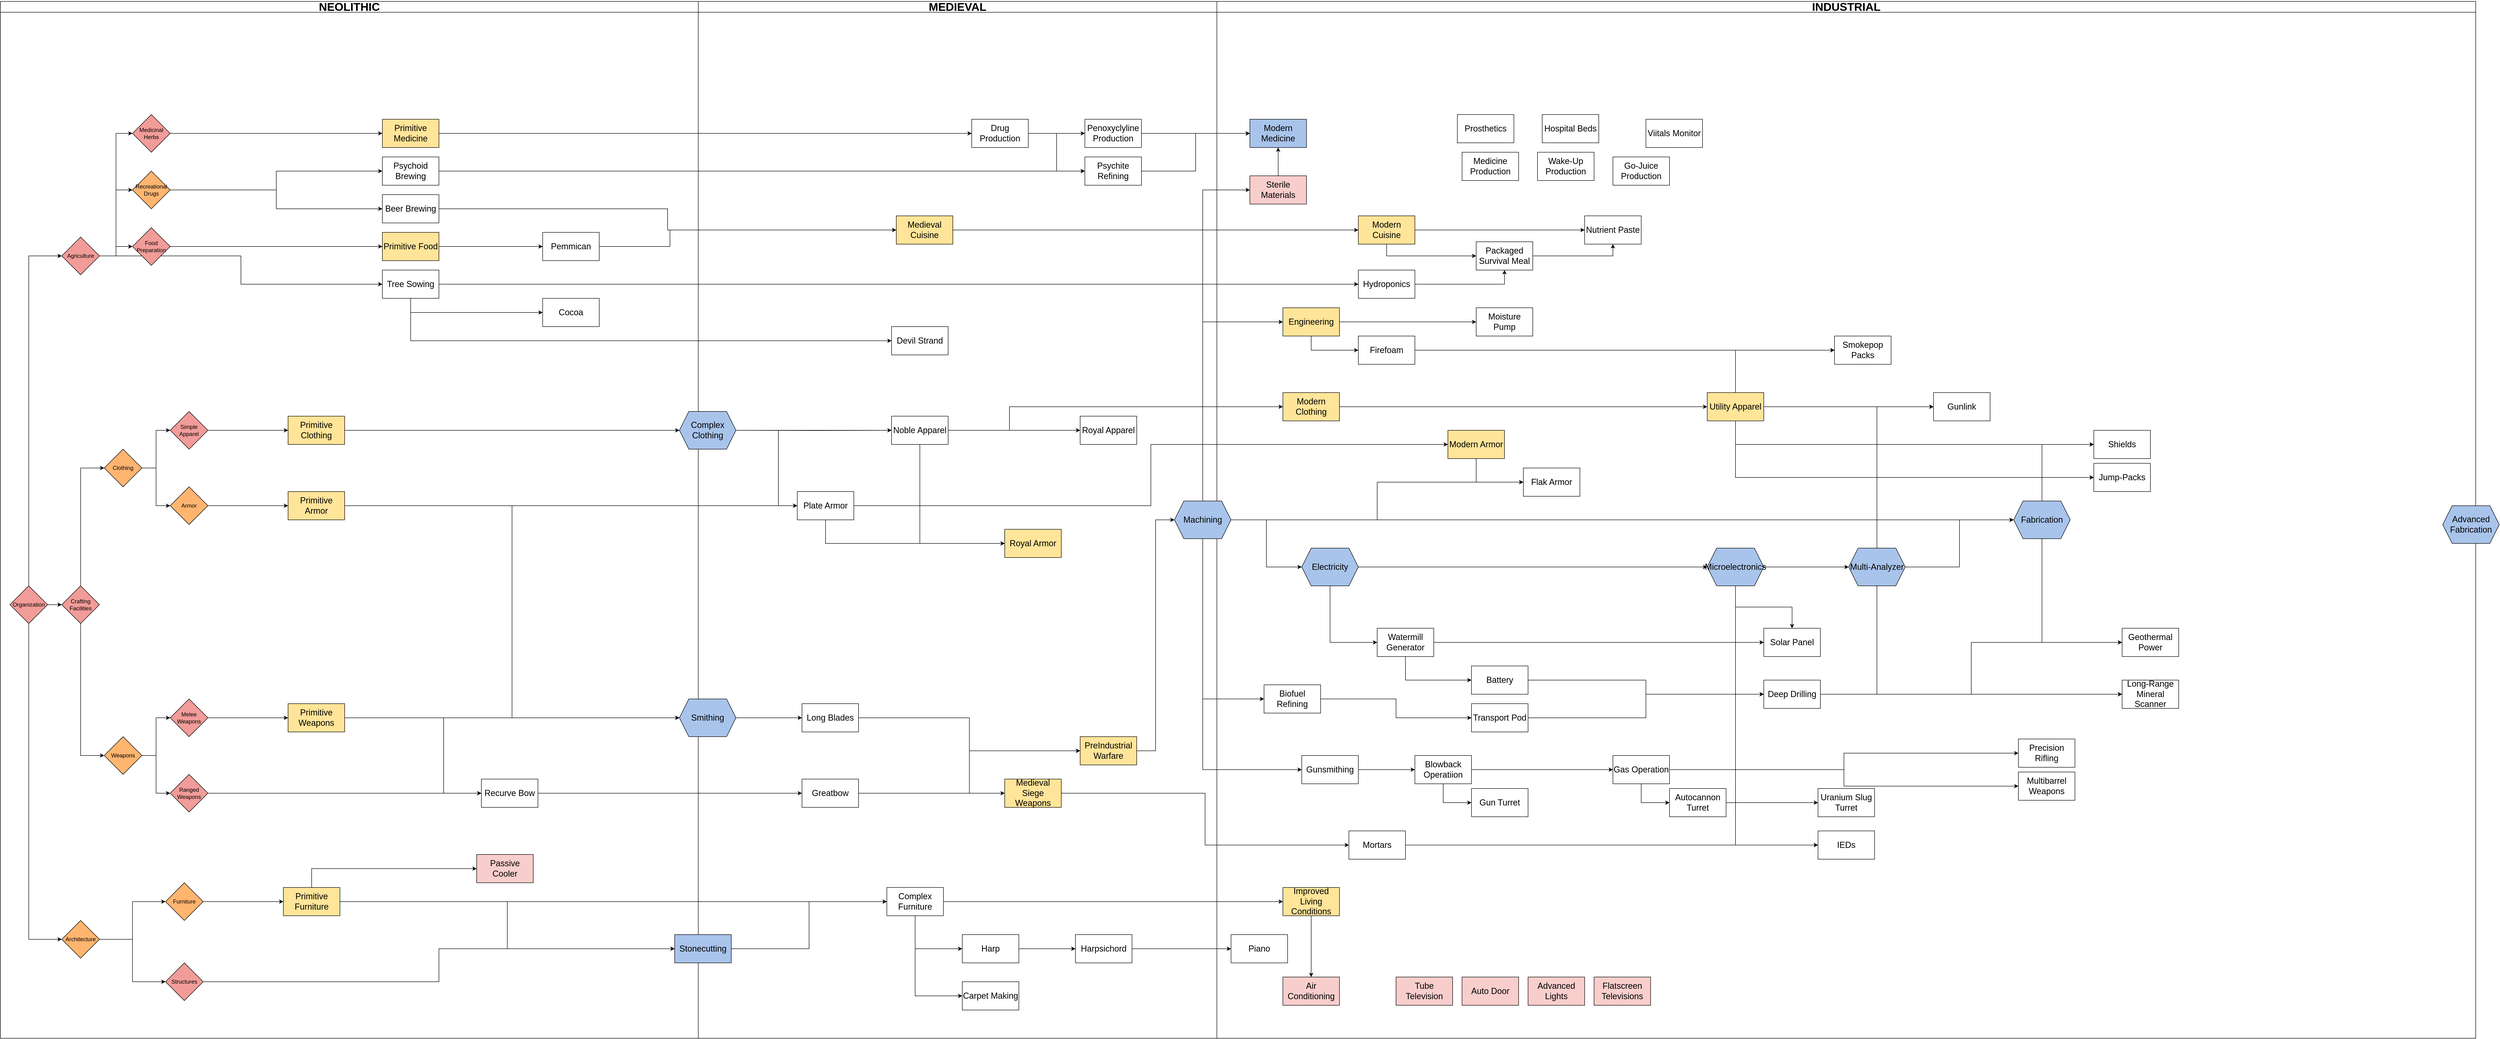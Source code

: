 <mxfile version="21.5.0" type="github">
  <diagram name="Page-1" id="KWzewiNtHVKbTdVzmJEv">
    <mxGraphModel dx="5143" dy="2695" grid="1" gridSize="10" guides="1" tooltips="1" connect="1" arrows="1" fold="1" page="1" pageScale="1" pageWidth="1100" pageHeight="850" math="0" shadow="0">
      <root>
        <mxCell id="0" />
        <mxCell id="1" parent="0" />
        <mxCell id="2xx0OkPRmbRjkBTVt8xA-1" value="&lt;font style=&quot;font-size: 24px;&quot;&gt;NEOLITHIC&lt;/font&gt;" style="swimlane;whiteSpace=wrap;html=1;movable=0;resizable=0;rotatable=0;deletable=0;editable=0;locked=1;connectable=0;" parent="1" vertex="1">
          <mxGeometry x="-1480" y="-200" width="1480" height="2200" as="geometry" />
        </mxCell>
        <mxCell id="2xx0OkPRmbRjkBTVt8xA-2" value="&lt;font style=&quot;font-size: 24px;&quot;&gt;MEDIEVAL&lt;/font&gt;" style="swimlane;whiteSpace=wrap;html=1;movable=0;resizable=0;rotatable=0;deletable=0;editable=0;locked=1;connectable=0;" parent="1" vertex="1">
          <mxGeometry y="-200" width="1100" height="2200" as="geometry" />
        </mxCell>
        <mxCell id="RUZkN_r-hM8I51EaVFaq-1" value="&lt;font style=&quot;font-size: 24px;&quot;&gt;INDUSTRIAL&lt;/font&gt;" style="swimlane;whiteSpace=wrap;html=1;movable=0;resizable=0;rotatable=0;deletable=0;editable=0;locked=1;connectable=0;" parent="1" vertex="1">
          <mxGeometry x="1100" y="-200" width="2670" height="2200" as="geometry" />
        </mxCell>
        <mxCell id="RUZkN_r-hM8I51EaVFaq-50" style="edgeStyle=orthogonalEdgeStyle;rounded=0;orthogonalLoop=1;jettySize=auto;html=1;exitX=0.5;exitY=0;exitDx=0;exitDy=0;entryX=0;entryY=0.5;entryDx=0;entryDy=0;" parent="1" source="RUZkN_r-hM8I51EaVFaq-29" target="RUZkN_r-hM8I51EaVFaq-30" edge="1">
          <mxGeometry relative="1" as="geometry">
            <mxPoint x="-1410" y="840" as="sourcePoint" />
          </mxGeometry>
        </mxCell>
        <mxCell id="RUZkN_r-hM8I51EaVFaq-52" style="edgeStyle=orthogonalEdgeStyle;rounded=0;orthogonalLoop=1;jettySize=auto;html=1;exitX=0.5;exitY=1;exitDx=0;exitDy=0;entryX=0;entryY=0.5;entryDx=0;entryDy=0;" parent="1" source="RUZkN_r-hM8I51EaVFaq-29" target="RUZkN_r-hM8I51EaVFaq-38" edge="1">
          <mxGeometry relative="1" as="geometry">
            <mxPoint x="-1410" y="920" as="sourcePoint" />
          </mxGeometry>
        </mxCell>
        <mxCell id="RUZkN_r-hM8I51EaVFaq-101" style="edgeStyle=orthogonalEdgeStyle;rounded=0;orthogonalLoop=1;jettySize=auto;html=1;exitX=1;exitY=0.5;exitDx=0;exitDy=0;entryX=0;entryY=0.5;entryDx=0;entryDy=0;" parent="1" source="RUZkN_r-hM8I51EaVFaq-29" target="RUZkN_r-hM8I51EaVFaq-89" edge="1">
          <mxGeometry relative="1" as="geometry">
            <mxPoint x="-1370" y="1080" as="sourcePoint" />
          </mxGeometry>
        </mxCell>
        <mxCell id="RUZkN_r-hM8I51EaVFaq-29" value="Organization" style="rhombus;whiteSpace=wrap;html=1;fillColor=#F19C99;" parent="1" vertex="1">
          <mxGeometry x="-1460" y="1040" width="80" height="80" as="geometry" />
        </mxCell>
        <mxCell id="RUZkN_r-hM8I51EaVFaq-54" style="edgeStyle=orthogonalEdgeStyle;rounded=0;orthogonalLoop=1;jettySize=auto;html=1;exitX=1;exitY=0.5;exitDx=0;exitDy=0;entryX=0;entryY=0.5;entryDx=0;entryDy=0;" parent="1" source="RUZkN_r-hM8I51EaVFaq-30" target="RUZkN_r-hM8I51EaVFaq-31" edge="1">
          <mxGeometry relative="1" as="geometry" />
        </mxCell>
        <mxCell id="RUZkN_r-hM8I51EaVFaq-55" style="edgeStyle=orthogonalEdgeStyle;rounded=0;orthogonalLoop=1;jettySize=auto;html=1;exitX=1;exitY=0.5;exitDx=0;exitDy=0;entryX=0;entryY=0.5;entryDx=0;entryDy=0;" parent="1" source="RUZkN_r-hM8I51EaVFaq-30" target="RUZkN_r-hM8I51EaVFaq-32" edge="1">
          <mxGeometry relative="1" as="geometry" />
        </mxCell>
        <mxCell id="RUZkN_r-hM8I51EaVFaq-77" style="edgeStyle=orthogonalEdgeStyle;rounded=0;orthogonalLoop=1;jettySize=auto;html=1;exitX=1;exitY=0.5;exitDx=0;exitDy=0;entryX=0;entryY=0.5;entryDx=0;entryDy=0;" parent="1" source="RUZkN_r-hM8I51EaVFaq-30" target="RUZkN_r-hM8I51EaVFaq-76" edge="1">
          <mxGeometry relative="1" as="geometry" />
        </mxCell>
        <mxCell id="ZY5G_8CR-_nnytg-0bit-177" style="edgeStyle=orthogonalEdgeStyle;rounded=0;orthogonalLoop=1;jettySize=auto;html=1;exitX=1;exitY=0.5;exitDx=0;exitDy=0;entryX=0;entryY=0.5;entryDx=0;entryDy=0;" edge="1" parent="1" source="RUZkN_r-hM8I51EaVFaq-30" target="ZY5G_8CR-_nnytg-0bit-174">
          <mxGeometry relative="1" as="geometry" />
        </mxCell>
        <mxCell id="RUZkN_r-hM8I51EaVFaq-30" value="Agriculture" style="rhombus;whiteSpace=wrap;html=1;fillColor=#F19C99;" parent="1" vertex="1">
          <mxGeometry x="-1350" y="300" width="80" height="80" as="geometry" />
        </mxCell>
        <mxCell id="RUZkN_r-hM8I51EaVFaq-63" style="edgeStyle=orthogonalEdgeStyle;rounded=0;orthogonalLoop=1;jettySize=auto;html=1;exitX=1;exitY=0.5;exitDx=0;exitDy=0;entryX=0;entryY=0.5;entryDx=0;entryDy=0;" parent="1" source="RUZkN_r-hM8I51EaVFaq-76" target="RUZkN_r-hM8I51EaVFaq-46" edge="1">
          <mxGeometry relative="1" as="geometry" />
        </mxCell>
        <mxCell id="ZY5G_8CR-_nnytg-0bit-39" style="edgeStyle=orthogonalEdgeStyle;rounded=0;orthogonalLoop=1;jettySize=auto;html=1;exitX=1;exitY=0.5;exitDx=0;exitDy=0;entryX=0;entryY=0.5;entryDx=0;entryDy=0;" edge="1" parent="1" source="RUZkN_r-hM8I51EaVFaq-31" target="ZY5G_8CR-_nnytg-0bit-38">
          <mxGeometry relative="1" as="geometry" />
        </mxCell>
        <mxCell id="RUZkN_r-hM8I51EaVFaq-31" value="Medicinal Herbs" style="rhombus;whiteSpace=wrap;html=1;fillColor=#F19C99;" parent="1" vertex="1">
          <mxGeometry x="-1200" y="40" width="80" height="80" as="geometry" />
        </mxCell>
        <mxCell id="ZY5G_8CR-_nnytg-0bit-61" style="edgeStyle=orthogonalEdgeStyle;rounded=0;orthogonalLoop=1;jettySize=auto;html=1;exitX=1;exitY=0.5;exitDx=0;exitDy=0;entryX=0;entryY=0.5;entryDx=0;entryDy=0;" edge="1" parent="1" source="RUZkN_r-hM8I51EaVFaq-32" target="ZY5G_8CR-_nnytg-0bit-58">
          <mxGeometry relative="1" as="geometry" />
        </mxCell>
        <mxCell id="RUZkN_r-hM8I51EaVFaq-32" value="Food Preparation" style="rhombus;whiteSpace=wrap;html=1;fillColor=#F19C99;" parent="1" vertex="1">
          <mxGeometry x="-1200" y="280" width="80" height="80" as="geometry" />
        </mxCell>
        <mxCell id="ZY5G_8CR-_nnytg-0bit-171" style="edgeStyle=orthogonalEdgeStyle;rounded=0;orthogonalLoop=1;jettySize=auto;html=1;exitX=1;exitY=0.5;exitDx=0;exitDy=0;entryX=0;entryY=0.5;entryDx=0;entryDy=0;" edge="1" parent="1" source="RUZkN_r-hM8I51EaVFaq-33" target="RUZkN_r-hM8I51EaVFaq-71">
          <mxGeometry relative="1" as="geometry" />
        </mxCell>
        <mxCell id="RUZkN_r-hM8I51EaVFaq-33" value="Simple Apparel" style="rhombus;whiteSpace=wrap;html=1;fillColor=#F19C99;" parent="1" vertex="1">
          <mxGeometry x="-1120" y="670" width="80" height="80" as="geometry" />
        </mxCell>
        <mxCell id="RUZkN_r-hM8I51EaVFaq-90" style="edgeStyle=orthogonalEdgeStyle;rounded=0;orthogonalLoop=1;jettySize=auto;html=1;exitX=1;exitY=0.5;exitDx=0;exitDy=0;entryX=0;entryY=0.5;entryDx=0;entryDy=0;" parent="1" source="RUZkN_r-hM8I51EaVFaq-34" target="RUZkN_r-hM8I51EaVFaq-43" edge="1">
          <mxGeometry relative="1" as="geometry" />
        </mxCell>
        <mxCell id="RUZkN_r-hM8I51EaVFaq-34" value="Ranged Weapons" style="rhombus;whiteSpace=wrap;html=1;fillColor=#F19C99;" parent="1" vertex="1">
          <mxGeometry x="-1120" y="1440" width="80" height="80" as="geometry" />
        </mxCell>
        <mxCell id="RUZkN_r-hM8I51EaVFaq-84" style="edgeStyle=orthogonalEdgeStyle;rounded=0;orthogonalLoop=1;jettySize=auto;html=1;exitX=1;exitY=0.5;exitDx=0;exitDy=0;entryX=0;entryY=0.5;entryDx=0;entryDy=0;" parent="1" source="RUZkN_r-hM8I51EaVFaq-35" target="RUZkN_r-hM8I51EaVFaq-83" edge="1">
          <mxGeometry relative="1" as="geometry" />
        </mxCell>
        <mxCell id="RUZkN_r-hM8I51EaVFaq-35" value="Melee Weapons" style="rhombus;whiteSpace=wrap;html=1;fillColor=#F19C99;" parent="1" vertex="1">
          <mxGeometry x="-1120" y="1280" width="80" height="80" as="geometry" />
        </mxCell>
        <mxCell id="RUZkN_r-hM8I51EaVFaq-58" style="edgeStyle=orthogonalEdgeStyle;rounded=0;orthogonalLoop=1;jettySize=auto;html=1;exitX=1;exitY=0.5;exitDx=0;exitDy=0;entryX=0;entryY=0.5;entryDx=0;entryDy=0;" parent="1" source="RUZkN_r-hM8I51EaVFaq-36" target="RUZkN_r-hM8I51EaVFaq-35" edge="1">
          <mxGeometry relative="1" as="geometry" />
        </mxCell>
        <mxCell id="RUZkN_r-hM8I51EaVFaq-59" style="edgeStyle=orthogonalEdgeStyle;rounded=0;orthogonalLoop=1;jettySize=auto;html=1;exitX=1;exitY=0.5;exitDx=0;exitDy=0;entryX=0;entryY=0.5;entryDx=0;entryDy=0;" parent="1" source="RUZkN_r-hM8I51EaVFaq-36" target="RUZkN_r-hM8I51EaVFaq-34" edge="1">
          <mxGeometry relative="1" as="geometry" />
        </mxCell>
        <mxCell id="RUZkN_r-hM8I51EaVFaq-36" value="Weapons" style="rhombus;whiteSpace=wrap;html=1;fillColor=#FFB570;" parent="1" vertex="1">
          <mxGeometry x="-1260" y="1360" width="80" height="80" as="geometry" />
        </mxCell>
        <mxCell id="RUZkN_r-hM8I51EaVFaq-60" style="edgeStyle=orthogonalEdgeStyle;rounded=0;orthogonalLoop=1;jettySize=auto;html=1;exitX=1;exitY=0.5;exitDx=0;exitDy=0;entryX=0;entryY=0.5;entryDx=0;entryDy=0;" parent="1" source="RUZkN_r-hM8I51EaVFaq-38" target="RUZkN_r-hM8I51EaVFaq-118" edge="1">
          <mxGeometry relative="1" as="geometry">
            <mxPoint x="-1190" y="1710" as="targetPoint" />
          </mxGeometry>
        </mxCell>
        <mxCell id="RUZkN_r-hM8I51EaVFaq-61" style="edgeStyle=orthogonalEdgeStyle;rounded=0;orthogonalLoop=1;jettySize=auto;html=1;exitX=1;exitY=0.5;exitDx=0;exitDy=0;entryX=0;entryY=0.5;entryDx=0;entryDy=0;" parent="1" source="RUZkN_r-hM8I51EaVFaq-38" target="RUZkN_r-hM8I51EaVFaq-115" edge="1">
          <mxGeometry relative="1" as="geometry">
            <mxPoint x="-1190" y="1870" as="targetPoint" />
          </mxGeometry>
        </mxCell>
        <mxCell id="RUZkN_r-hM8I51EaVFaq-38" value="Architecture" style="rhombus;whiteSpace=wrap;html=1;fillColor=#FFB570;" parent="1" vertex="1">
          <mxGeometry x="-1350" y="1750" width="80" height="80" as="geometry" />
        </mxCell>
        <mxCell id="ZY5G_8CR-_nnytg-0bit-89" style="edgeStyle=orthogonalEdgeStyle;rounded=0;orthogonalLoop=1;jettySize=auto;html=1;exitX=0.5;exitY=0;exitDx=0;exitDy=0;entryX=0;entryY=0.5;entryDx=0;entryDy=0;" edge="1" parent="1" target="RUZkN_r-hM8I51EaVFaq-40">
          <mxGeometry relative="1" as="geometry">
            <mxPoint x="-950" y="-60" as="sourcePoint" />
          </mxGeometry>
        </mxCell>
        <mxCell id="RUZkN_r-hM8I51EaVFaq-41" value="&lt;font style=&quot;font-size: 18px;&quot;&gt;Devil Strand&lt;/font&gt;" style="rounded=0;whiteSpace=wrap;html=1;" parent="1" vertex="1">
          <mxGeometry x="410" y="490" width="120" height="60" as="geometry" />
        </mxCell>
        <mxCell id="ZY5G_8CR-_nnytg-0bit-63" style="edgeStyle=orthogonalEdgeStyle;rounded=0;orthogonalLoop=1;jettySize=auto;html=1;exitX=1;exitY=0.5;exitDx=0;exitDy=0;entryX=0;entryY=0.5;entryDx=0;entryDy=0;" edge="1" parent="1" source="RUZkN_r-hM8I51EaVFaq-42" target="ZY5G_8CR-_nnytg-0bit-62">
          <mxGeometry relative="1" as="geometry">
            <Array as="points">
              <mxPoint x="-60" y="320" />
              <mxPoint x="-60" y="285" />
            </Array>
          </mxGeometry>
        </mxCell>
        <mxCell id="RUZkN_r-hM8I51EaVFaq-42" value="&lt;font style=&quot;font-size: 18px;&quot;&gt;Pemmican&lt;/font&gt;" style="rounded=0;whiteSpace=wrap;html=1;" parent="1" vertex="1">
          <mxGeometry x="-330" y="290" width="120" height="60" as="geometry" />
        </mxCell>
        <mxCell id="ZY5G_8CR-_nnytg-0bit-7" style="edgeStyle=orthogonalEdgeStyle;rounded=0;orthogonalLoop=1;jettySize=auto;html=1;exitX=1;exitY=0.5;exitDx=0;exitDy=0;entryX=0;entryY=0.5;entryDx=0;entryDy=0;" edge="1" parent="1" source="RUZkN_r-hM8I51EaVFaq-43" target="ZY5G_8CR-_nnytg-0bit-5">
          <mxGeometry relative="1" as="geometry" />
        </mxCell>
        <mxCell id="RUZkN_r-hM8I51EaVFaq-43" value="&lt;font style=&quot;font-size: 18px;&quot;&gt;Recurve Bow&lt;/font&gt;" style="rounded=0;whiteSpace=wrap;html=1;" parent="1" vertex="1">
          <mxGeometry x="-460" y="1450" width="120" height="60" as="geometry" />
        </mxCell>
        <mxCell id="ZY5G_8CR-_nnytg-0bit-64" style="edgeStyle=orthogonalEdgeStyle;rounded=0;orthogonalLoop=1;jettySize=auto;html=1;exitX=1;exitY=0.5;exitDx=0;exitDy=0;entryX=0;entryY=0.5;entryDx=0;entryDy=0;" edge="1" parent="1" source="RUZkN_r-hM8I51EaVFaq-45" target="ZY5G_8CR-_nnytg-0bit-62">
          <mxGeometry relative="1" as="geometry" />
        </mxCell>
        <mxCell id="RUZkN_r-hM8I51EaVFaq-45" value="&lt;font style=&quot;font-size: 18px;&quot;&gt;Beer Brewing&lt;/font&gt;" style="rounded=0;whiteSpace=wrap;html=1;" parent="1" vertex="1">
          <mxGeometry x="-670" y="210" width="120" height="60" as="geometry" />
        </mxCell>
        <mxCell id="ZY5G_8CR-_nnytg-0bit-43" style="edgeStyle=orthogonalEdgeStyle;rounded=0;orthogonalLoop=1;jettySize=auto;html=1;exitX=1;exitY=0.5;exitDx=0;exitDy=0;entryX=0;entryY=0.5;entryDx=0;entryDy=0;" edge="1" parent="1" source="RUZkN_r-hM8I51EaVFaq-46" target="ZY5G_8CR-_nnytg-0bit-42">
          <mxGeometry relative="1" as="geometry" />
        </mxCell>
        <mxCell id="RUZkN_r-hM8I51EaVFaq-46" value="&lt;font style=&quot;font-size: 18px;&quot;&gt;Psychoid Brewing&lt;/font&gt;" style="rounded=0;whiteSpace=wrap;html=1;" parent="1" vertex="1">
          <mxGeometry x="-670" y="130" width="120" height="60" as="geometry" />
        </mxCell>
        <mxCell id="RUZkN_r-hM8I51EaVFaq-74" style="edgeStyle=orthogonalEdgeStyle;rounded=0;orthogonalLoop=1;jettySize=auto;html=1;exitX=1;exitY=0.5;exitDx=0;exitDy=0;entryX=0;entryY=0.5;entryDx=0;entryDy=0;" parent="1" source="RUZkN_r-hM8I51EaVFaq-47" target="RUZkN_r-hM8I51EaVFaq-72" edge="1">
          <mxGeometry relative="1" as="geometry" />
        </mxCell>
        <mxCell id="RUZkN_r-hM8I51EaVFaq-47" value="&lt;div&gt;Armor&lt;/div&gt;" style="rhombus;whiteSpace=wrap;html=1;fillColor=#FFB570;" parent="1" vertex="1">
          <mxGeometry x="-1120" y="830" width="80" height="80" as="geometry" />
        </mxCell>
        <mxCell id="RUZkN_r-hM8I51EaVFaq-57" style="edgeStyle=orthogonalEdgeStyle;rounded=0;orthogonalLoop=1;jettySize=auto;html=1;exitX=1;exitY=0.5;exitDx=0;exitDy=0;entryX=0;entryY=0.5;entryDx=0;entryDy=0;" parent="1" source="RUZkN_r-hM8I51EaVFaq-48" target="RUZkN_r-hM8I51EaVFaq-47" edge="1">
          <mxGeometry relative="1" as="geometry" />
        </mxCell>
        <mxCell id="ZY5G_8CR-_nnytg-0bit-170" style="edgeStyle=orthogonalEdgeStyle;rounded=0;orthogonalLoop=1;jettySize=auto;html=1;exitX=1;exitY=0.5;exitDx=0;exitDy=0;entryX=0;entryY=0.5;entryDx=0;entryDy=0;" edge="1" parent="1" source="RUZkN_r-hM8I51EaVFaq-48" target="RUZkN_r-hM8I51EaVFaq-33">
          <mxGeometry relative="1" as="geometry" />
        </mxCell>
        <mxCell id="RUZkN_r-hM8I51EaVFaq-48" value="Clothing" style="rhombus;whiteSpace=wrap;html=1;fillColor=#FFB570;" parent="1" vertex="1">
          <mxGeometry x="-1260" y="750" width="80" height="80" as="geometry" />
        </mxCell>
        <mxCell id="ZY5G_8CR-_nnytg-0bit-169" style="edgeStyle=orthogonalEdgeStyle;rounded=0;orthogonalLoop=1;jettySize=auto;html=1;exitX=1;exitY=0.5;exitDx=0;exitDy=0;entryX=0;entryY=0.5;entryDx=0;entryDy=0;" edge="1" parent="1" source="RUZkN_r-hM8I51EaVFaq-71" target="RUZkN_r-hM8I51EaVFaq-79">
          <mxGeometry relative="1" as="geometry" />
        </mxCell>
        <mxCell id="RUZkN_r-hM8I51EaVFaq-71" value="&lt;font style=&quot;font-size: 18px;&quot;&gt;Primitive Clothing&lt;/font&gt;" style="rounded=0;whiteSpace=wrap;html=1;fillColor=#FFE599;" parent="1" vertex="1">
          <mxGeometry x="-870" y="680" width="120" height="60" as="geometry" />
        </mxCell>
        <mxCell id="RUZkN_r-hM8I51EaVFaq-128" style="edgeStyle=orthogonalEdgeStyle;rounded=0;orthogonalLoop=1;jettySize=auto;html=1;exitX=1;exitY=0.5;exitDx=0;exitDy=0;entryX=0;entryY=0.5;entryDx=0;entryDy=0;" parent="1" source="RUZkN_r-hM8I51EaVFaq-72" target="RUZkN_r-hM8I51EaVFaq-80" edge="1">
          <mxGeometry relative="1" as="geometry">
            <mxPoint x="-320" y="940" as="targetPoint" />
          </mxGeometry>
        </mxCell>
        <mxCell id="ZY5G_8CR-_nnytg-0bit-9" style="edgeStyle=orthogonalEdgeStyle;rounded=0;orthogonalLoop=1;jettySize=auto;html=1;exitX=1;exitY=0.5;exitDx=0;exitDy=0;entryX=0;entryY=0.5;entryDx=0;entryDy=0;" edge="1" parent="1" source="RUZkN_r-hM8I51EaVFaq-72" target="ZY5G_8CR-_nnytg-0bit-4">
          <mxGeometry relative="1" as="geometry" />
        </mxCell>
        <mxCell id="RUZkN_r-hM8I51EaVFaq-72" value="&lt;font style=&quot;font-size: 18px;&quot;&gt;Primitive Armor&lt;/font&gt;" style="rounded=0;whiteSpace=wrap;html=1;fillColor=#FFE599;" parent="1" vertex="1">
          <mxGeometry x="-870" y="840" width="120" height="60" as="geometry" />
        </mxCell>
        <mxCell id="RUZkN_r-hM8I51EaVFaq-78" style="edgeStyle=orthogonalEdgeStyle;rounded=0;orthogonalLoop=1;jettySize=auto;html=1;exitX=1;exitY=0.5;exitDx=0;exitDy=0;entryX=0;entryY=0.5;entryDx=0;entryDy=0;" parent="1" source="RUZkN_r-hM8I51EaVFaq-76" target="RUZkN_r-hM8I51EaVFaq-45" edge="1">
          <mxGeometry relative="1" as="geometry" />
        </mxCell>
        <mxCell id="RUZkN_r-hM8I51EaVFaq-76" value="Recreational Drugs" style="rhombus;whiteSpace=wrap;html=1;fillColor=#FFB570;" parent="1" vertex="1">
          <mxGeometry x="-1200" y="160" width="80" height="80" as="geometry" />
        </mxCell>
        <mxCell id="ZY5G_8CR-_nnytg-0bit-10" style="edgeStyle=orthogonalEdgeStyle;rounded=0;orthogonalLoop=1;jettySize=auto;html=1;exitX=1;exitY=0.5;exitDx=0;exitDy=0;entryX=0;entryY=0.5;entryDx=0;entryDy=0;" edge="1" parent="1" target="ZY5G_8CR-_nnytg-0bit-4">
          <mxGeometry relative="1" as="geometry">
            <mxPoint x="80.0" y="710" as="sourcePoint" />
            <Array as="points">
              <mxPoint x="170" y="710" />
              <mxPoint x="170" y="870" />
            </Array>
          </mxGeometry>
        </mxCell>
        <mxCell id="ZY5G_8CR-_nnytg-0bit-18" style="edgeStyle=orthogonalEdgeStyle;rounded=0;orthogonalLoop=1;jettySize=auto;html=1;exitX=1;exitY=0.5;exitDx=0;exitDy=0;entryX=0;entryY=0.5;entryDx=0;entryDy=0;" edge="1" parent="1" target="ZY5G_8CR-_nnytg-0bit-14">
          <mxGeometry relative="1" as="geometry">
            <mxPoint x="80.0" y="710" as="sourcePoint" />
          </mxGeometry>
        </mxCell>
        <mxCell id="ZY5G_8CR-_nnytg-0bit-162" style="edgeStyle=orthogonalEdgeStyle;rounded=0;orthogonalLoop=1;jettySize=auto;html=1;exitX=1;exitY=0.5;exitDx=0;exitDy=0;entryX=0;entryY=0.5;entryDx=0;entryDy=0;" edge="1" parent="1" source="RUZkN_r-hM8I51EaVFaq-79" target="ZY5G_8CR-_nnytg-0bit-160">
          <mxGeometry relative="1" as="geometry" />
        </mxCell>
        <mxCell id="RUZkN_r-hM8I51EaVFaq-79" value="&lt;font style=&quot;font-size: 18px;&quot;&gt;Complex Clothing&lt;/font&gt;" style="shape=hexagon;perimeter=hexagonPerimeter2;whiteSpace=wrap;html=1;fixedSize=1;fillColor=#A9C4EB;" parent="1" vertex="1">
          <mxGeometry x="-40" y="670" width="120" height="80" as="geometry" />
        </mxCell>
        <mxCell id="ZY5G_8CR-_nnytg-0bit-8" style="edgeStyle=orthogonalEdgeStyle;rounded=0;orthogonalLoop=1;jettySize=auto;html=1;exitX=1;exitY=0.5;exitDx=0;exitDy=0;entryX=0;entryY=0.5;entryDx=0;entryDy=0;" edge="1" parent="1" source="RUZkN_r-hM8I51EaVFaq-80" target="ZY5G_8CR-_nnytg-0bit-3">
          <mxGeometry relative="1" as="geometry" />
        </mxCell>
        <mxCell id="RUZkN_r-hM8I51EaVFaq-80" value="&lt;font style=&quot;font-size: 18px;&quot;&gt;Smithing&lt;/font&gt;" style="shape=hexagon;perimeter=hexagonPerimeter2;whiteSpace=wrap;html=1;fixedSize=1;fillColor=#A9C4EB;" parent="1" vertex="1">
          <mxGeometry x="-40" y="1280" width="120" height="80" as="geometry" />
        </mxCell>
        <mxCell id="RUZkN_r-hM8I51EaVFaq-86" style="edgeStyle=orthogonalEdgeStyle;rounded=0;orthogonalLoop=1;jettySize=auto;html=1;exitX=1;exitY=0.5;exitDx=0;exitDy=0;entryX=0;entryY=0.5;entryDx=0;entryDy=0;" parent="1" source="RUZkN_r-hM8I51EaVFaq-83" target="RUZkN_r-hM8I51EaVFaq-43" edge="1">
          <mxGeometry relative="1" as="geometry">
            <Array as="points">
              <mxPoint x="-540" y="1320" />
              <mxPoint x="-540" y="1480" />
            </Array>
          </mxGeometry>
        </mxCell>
        <mxCell id="RUZkN_r-hM8I51EaVFaq-127" style="edgeStyle=orthogonalEdgeStyle;rounded=0;orthogonalLoop=1;jettySize=auto;html=1;exitX=1;exitY=0.5;exitDx=0;exitDy=0;entryX=0;entryY=0.5;entryDx=0;entryDy=0;" parent="1" source="RUZkN_r-hM8I51EaVFaq-83" target="RUZkN_r-hM8I51EaVFaq-80" edge="1">
          <mxGeometry relative="1" as="geometry" />
        </mxCell>
        <mxCell id="RUZkN_r-hM8I51EaVFaq-83" value="&lt;font style=&quot;font-size: 18px;&quot;&gt;Primitive Weapons&lt;/font&gt;" style="rounded=0;whiteSpace=wrap;html=1;fillColor=#FFE599;" parent="1" vertex="1">
          <mxGeometry x="-870" y="1290" width="120" height="60" as="geometry" />
        </mxCell>
        <mxCell id="RUZkN_r-hM8I51EaVFaq-99" style="edgeStyle=orthogonalEdgeStyle;rounded=0;orthogonalLoop=1;jettySize=auto;html=1;exitX=0.5;exitY=0;exitDx=0;exitDy=0;entryX=0;entryY=0.5;entryDx=0;entryDy=0;" parent="1" source="RUZkN_r-hM8I51EaVFaq-89" target="RUZkN_r-hM8I51EaVFaq-48" edge="1">
          <mxGeometry relative="1" as="geometry" />
        </mxCell>
        <mxCell id="RUZkN_r-hM8I51EaVFaq-100" style="edgeStyle=orthogonalEdgeStyle;rounded=0;orthogonalLoop=1;jettySize=auto;html=1;exitX=0.5;exitY=1;exitDx=0;exitDy=0;entryX=0;entryY=0.5;entryDx=0;entryDy=0;" parent="1" source="RUZkN_r-hM8I51EaVFaq-89" target="RUZkN_r-hM8I51EaVFaq-36" edge="1">
          <mxGeometry relative="1" as="geometry" />
        </mxCell>
        <mxCell id="RUZkN_r-hM8I51EaVFaq-89" value="Crafting Facilities" style="rhombus;whiteSpace=wrap;html=1;fillColor=#F19C99;" parent="1" vertex="1">
          <mxGeometry x="-1350" y="1040" width="80" height="80" as="geometry" />
        </mxCell>
        <mxCell id="RUZkN_r-hM8I51EaVFaq-114" style="edgeStyle=orthogonalEdgeStyle;rounded=0;orthogonalLoop=1;jettySize=auto;html=1;exitX=1;exitY=0.5;exitDx=0;exitDy=0;entryX=0;entryY=0.5;entryDx=0;entryDy=0;" parent="1" source="RUZkN_r-hM8I51EaVFaq-115" target="RUZkN_r-hM8I51EaVFaq-116" edge="1">
          <mxGeometry relative="1" as="geometry" />
        </mxCell>
        <mxCell id="RUZkN_r-hM8I51EaVFaq-115" value="Structures" style="rhombus;whiteSpace=wrap;html=1;fillColor=#F19C99;" parent="1" vertex="1">
          <mxGeometry x="-1130" y="1840" width="80" height="80" as="geometry" />
        </mxCell>
        <mxCell id="ZY5G_8CR-_nnytg-0bit-12" style="edgeStyle=orthogonalEdgeStyle;rounded=0;orthogonalLoop=1;jettySize=auto;html=1;exitX=1;exitY=0.5;exitDx=0;exitDy=0;entryX=0;entryY=0.5;entryDx=0;entryDy=0;" edge="1" parent="1" source="RUZkN_r-hM8I51EaVFaq-116" target="ZY5G_8CR-_nnytg-0bit-1">
          <mxGeometry relative="1" as="geometry" />
        </mxCell>
        <mxCell id="RUZkN_r-hM8I51EaVFaq-116" value="&lt;font style=&quot;font-size: 18px;&quot;&gt;Stonecutting&lt;/font&gt;" style="rounded=0;whiteSpace=wrap;html=1;fillColor=#A9C4EB;" parent="1" vertex="1">
          <mxGeometry x="-50" y="1780" width="120" height="60" as="geometry" />
        </mxCell>
        <mxCell id="RUZkN_r-hM8I51EaVFaq-117" style="edgeStyle=orthogonalEdgeStyle;rounded=0;orthogonalLoop=1;jettySize=auto;html=1;exitX=1;exitY=0.5;exitDx=0;exitDy=0;entryX=0;entryY=0.5;entryDx=0;entryDy=0;" parent="1" source="RUZkN_r-hM8I51EaVFaq-118" target="RUZkN_r-hM8I51EaVFaq-120" edge="1">
          <mxGeometry relative="1" as="geometry" />
        </mxCell>
        <mxCell id="RUZkN_r-hM8I51EaVFaq-118" value="Furniture" style="rhombus;whiteSpace=wrap;html=1;fillColor=#FFB570;" parent="1" vertex="1">
          <mxGeometry x="-1130" y="1670" width="80" height="80" as="geometry" />
        </mxCell>
        <mxCell id="RUZkN_r-hM8I51EaVFaq-122" style="edgeStyle=orthogonalEdgeStyle;rounded=0;orthogonalLoop=1;jettySize=auto;html=1;exitX=0.5;exitY=0;exitDx=0;exitDy=0;entryX=0;entryY=0.5;entryDx=0;entryDy=0;" parent="1" source="RUZkN_r-hM8I51EaVFaq-120" target="RUZkN_r-hM8I51EaVFaq-121" edge="1">
          <mxGeometry relative="1" as="geometry" />
        </mxCell>
        <mxCell id="RUZkN_r-hM8I51EaVFaq-129" style="edgeStyle=orthogonalEdgeStyle;rounded=0;orthogonalLoop=1;jettySize=auto;html=1;exitX=1;exitY=0.5;exitDx=0;exitDy=0;entryX=0;entryY=0.5;entryDx=0;entryDy=0;" parent="1" source="RUZkN_r-hM8I51EaVFaq-120" target="RUZkN_r-hM8I51EaVFaq-116" edge="1">
          <mxGeometry relative="1" as="geometry" />
        </mxCell>
        <mxCell id="ZY5G_8CR-_nnytg-0bit-11" style="edgeStyle=orthogonalEdgeStyle;rounded=0;orthogonalLoop=1;jettySize=auto;html=1;exitX=1;exitY=0.5;exitDx=0;exitDy=0;entryX=0;entryY=0.5;entryDx=0;entryDy=0;" edge="1" parent="1" source="RUZkN_r-hM8I51EaVFaq-120" target="ZY5G_8CR-_nnytg-0bit-1">
          <mxGeometry relative="1" as="geometry" />
        </mxCell>
        <mxCell id="RUZkN_r-hM8I51EaVFaq-120" value="&lt;font style=&quot;font-size: 18px;&quot;&gt;Primitive Furniture&lt;/font&gt;" style="rounded=0;whiteSpace=wrap;html=1;fillColor=#FFE599;" parent="1" vertex="1">
          <mxGeometry x="-880" y="1680" width="120" height="60" as="geometry" />
        </mxCell>
        <mxCell id="RUZkN_r-hM8I51EaVFaq-121" value="&lt;font style=&quot;font-size: 18px;&quot;&gt;Passive Cooler&lt;/font&gt;" style="rounded=0;whiteSpace=wrap;html=1;fillColor=#F8CECC;" parent="1" vertex="1">
          <mxGeometry x="-470" y="1610" width="120" height="60" as="geometry" />
        </mxCell>
        <mxCell id="ZY5G_8CR-_nnytg-0bit-13" style="edgeStyle=orthogonalEdgeStyle;rounded=0;orthogonalLoop=1;jettySize=auto;html=1;exitX=0.5;exitY=1;exitDx=0;exitDy=0;entryX=0;entryY=0.5;entryDx=0;entryDy=0;" edge="1" parent="1" source="ZY5G_8CR-_nnytg-0bit-1" target="ZY5G_8CR-_nnytg-0bit-2">
          <mxGeometry relative="1" as="geometry" />
        </mxCell>
        <mxCell id="ZY5G_8CR-_nnytg-0bit-17" style="edgeStyle=orthogonalEdgeStyle;rounded=0;orthogonalLoop=1;jettySize=auto;html=1;exitX=0.5;exitY=1;exitDx=0;exitDy=0;entryX=0;entryY=0.5;entryDx=0;entryDy=0;" edge="1" parent="1" source="ZY5G_8CR-_nnytg-0bit-1" target="ZY5G_8CR-_nnytg-0bit-16">
          <mxGeometry relative="1" as="geometry" />
        </mxCell>
        <mxCell id="ZY5G_8CR-_nnytg-0bit-75" style="edgeStyle=orthogonalEdgeStyle;rounded=0;orthogonalLoop=1;jettySize=auto;html=1;exitX=1;exitY=0.5;exitDx=0;exitDy=0;entryX=0;entryY=0.5;entryDx=0;entryDy=0;" edge="1" parent="1" source="ZY5G_8CR-_nnytg-0bit-1" target="ZY5G_8CR-_nnytg-0bit-73">
          <mxGeometry relative="1" as="geometry" />
        </mxCell>
        <mxCell id="ZY5G_8CR-_nnytg-0bit-1" value="&lt;font style=&quot;font-size: 18px;&quot;&gt;Complex Furniture&lt;/font&gt;" style="rounded=0;whiteSpace=wrap;html=1;" vertex="1" parent="1">
          <mxGeometry x="400" y="1680" width="120" height="60" as="geometry" />
        </mxCell>
        <mxCell id="ZY5G_8CR-_nnytg-0bit-2" value="&lt;font style=&quot;font-size: 18px;&quot;&gt;Carpet Making&lt;/font&gt;" style="rounded=0;whiteSpace=wrap;html=1;" vertex="1" parent="1">
          <mxGeometry x="560" y="1880" width="120" height="60" as="geometry" />
        </mxCell>
        <mxCell id="ZY5G_8CR-_nnytg-0bit-26" style="edgeStyle=orthogonalEdgeStyle;rounded=0;orthogonalLoop=1;jettySize=auto;html=1;exitX=1;exitY=0.5;exitDx=0;exitDy=0;entryX=0;entryY=0.5;entryDx=0;entryDy=0;" edge="1" parent="1" source="ZY5G_8CR-_nnytg-0bit-3" target="ZY5G_8CR-_nnytg-0bit-25">
          <mxGeometry relative="1" as="geometry" />
        </mxCell>
        <mxCell id="ZY5G_8CR-_nnytg-0bit-3" value="&lt;div&gt;&lt;font style=&quot;font-size: 18px;&quot;&gt;Long Blades&lt;/font&gt;&lt;/div&gt;" style="rounded=0;whiteSpace=wrap;html=1;" vertex="1" parent="1">
          <mxGeometry x="220" y="1290" width="120" height="60" as="geometry" />
        </mxCell>
        <mxCell id="ZY5G_8CR-_nnytg-0bit-161" style="edgeStyle=orthogonalEdgeStyle;rounded=0;orthogonalLoop=1;jettySize=auto;html=1;exitX=0.5;exitY=1;exitDx=0;exitDy=0;entryX=0;entryY=0.5;entryDx=0;entryDy=0;" edge="1" parent="1" source="ZY5G_8CR-_nnytg-0bit-4" target="ZY5G_8CR-_nnytg-0bit-22">
          <mxGeometry relative="1" as="geometry" />
        </mxCell>
        <mxCell id="ZY5G_8CR-_nnytg-0bit-164" style="edgeStyle=orthogonalEdgeStyle;rounded=0;orthogonalLoop=1;jettySize=auto;html=1;exitX=1;exitY=0.5;exitDx=0;exitDy=0;entryX=0;entryY=0.5;entryDx=0;entryDy=0;" edge="1" parent="1" source="ZY5G_8CR-_nnytg-0bit-4" target="ZY5G_8CR-_nnytg-0bit-163">
          <mxGeometry relative="1" as="geometry" />
        </mxCell>
        <mxCell id="ZY5G_8CR-_nnytg-0bit-4" value="&lt;font style=&quot;font-size: 18px;&quot;&gt;Plate Armor&lt;/font&gt;" style="rounded=0;whiteSpace=wrap;html=1;" vertex="1" parent="1">
          <mxGeometry x="210" y="840" width="120" height="60" as="geometry" />
        </mxCell>
        <mxCell id="ZY5G_8CR-_nnytg-0bit-27" style="edgeStyle=orthogonalEdgeStyle;rounded=0;orthogonalLoop=1;jettySize=auto;html=1;exitX=1;exitY=0.5;exitDx=0;exitDy=0;entryX=0;entryY=0.5;entryDx=0;entryDy=0;" edge="1" parent="1" source="ZY5G_8CR-_nnytg-0bit-5" target="ZY5G_8CR-_nnytg-0bit-25">
          <mxGeometry relative="1" as="geometry" />
        </mxCell>
        <mxCell id="ZY5G_8CR-_nnytg-0bit-29" style="edgeStyle=orthogonalEdgeStyle;rounded=0;orthogonalLoop=1;jettySize=auto;html=1;exitX=1;exitY=0.5;exitDx=0;exitDy=0;entryX=0;entryY=0.5;entryDx=0;entryDy=0;" edge="1" parent="1" source="ZY5G_8CR-_nnytg-0bit-5" target="ZY5G_8CR-_nnytg-0bit-28">
          <mxGeometry relative="1" as="geometry" />
        </mxCell>
        <mxCell id="ZY5G_8CR-_nnytg-0bit-5" value="&lt;font style=&quot;font-size: 18px;&quot;&gt;Greatbow&lt;/font&gt;" style="rounded=0;whiteSpace=wrap;html=1;" vertex="1" parent="1">
          <mxGeometry x="220" y="1450" width="120" height="60" as="geometry" />
        </mxCell>
        <mxCell id="ZY5G_8CR-_nnytg-0bit-19" style="edgeStyle=orthogonalEdgeStyle;rounded=0;orthogonalLoop=1;jettySize=auto;html=1;exitX=1;exitY=0.5;exitDx=0;exitDy=0;entryX=0;entryY=0.5;entryDx=0;entryDy=0;" edge="1" parent="1" source="ZY5G_8CR-_nnytg-0bit-14" target="ZY5G_8CR-_nnytg-0bit-15">
          <mxGeometry relative="1" as="geometry" />
        </mxCell>
        <mxCell id="ZY5G_8CR-_nnytg-0bit-98" style="edgeStyle=orthogonalEdgeStyle;rounded=0;orthogonalLoop=1;jettySize=auto;html=1;exitX=0.5;exitY=1;exitDx=0;exitDy=0;entryX=0;entryY=0.5;entryDx=0;entryDy=0;" edge="1" parent="1" source="ZY5G_8CR-_nnytg-0bit-14" target="ZY5G_8CR-_nnytg-0bit-22">
          <mxGeometry relative="1" as="geometry" />
        </mxCell>
        <mxCell id="ZY5G_8CR-_nnytg-0bit-14" value="&lt;font style=&quot;font-size: 18px;&quot;&gt;Noble Apparel&lt;/font&gt;" style="rounded=0;whiteSpace=wrap;html=1;" vertex="1" parent="1">
          <mxGeometry x="410" y="680" width="120" height="60" as="geometry" />
        </mxCell>
        <mxCell id="ZY5G_8CR-_nnytg-0bit-15" value="&lt;font style=&quot;font-size: 18px;&quot;&gt;Royal Apparel&lt;/font&gt;" style="rounded=0;whiteSpace=wrap;html=1;" vertex="1" parent="1">
          <mxGeometry x="810" y="680" width="120" height="60" as="geometry" />
        </mxCell>
        <mxCell id="ZY5G_8CR-_nnytg-0bit-21" style="edgeStyle=orthogonalEdgeStyle;rounded=0;orthogonalLoop=1;jettySize=auto;html=1;exitX=1;exitY=0.5;exitDx=0;exitDy=0;entryX=0;entryY=0.5;entryDx=0;entryDy=0;" edge="1" parent="1" source="ZY5G_8CR-_nnytg-0bit-16" target="ZY5G_8CR-_nnytg-0bit-20">
          <mxGeometry relative="1" as="geometry" />
        </mxCell>
        <mxCell id="ZY5G_8CR-_nnytg-0bit-16" value="&lt;font style=&quot;font-size: 18px;&quot;&gt;Harp&lt;/font&gt;" style="rounded=0;whiteSpace=wrap;html=1;" vertex="1" parent="1">
          <mxGeometry x="560" y="1780" width="120" height="60" as="geometry" />
        </mxCell>
        <mxCell id="ZY5G_8CR-_nnytg-0bit-144" style="edgeStyle=orthogonalEdgeStyle;rounded=0;orthogonalLoop=1;jettySize=auto;html=1;exitX=1;exitY=0.5;exitDx=0;exitDy=0;entryX=0;entryY=0.5;entryDx=0;entryDy=0;" edge="1" parent="1" source="ZY5G_8CR-_nnytg-0bit-20" target="ZY5G_8CR-_nnytg-0bit-140">
          <mxGeometry relative="1" as="geometry" />
        </mxCell>
        <mxCell id="ZY5G_8CR-_nnytg-0bit-20" value="&lt;font style=&quot;font-size: 18px;&quot;&gt;Harpsichord&lt;/font&gt;" style="rounded=0;whiteSpace=wrap;html=1;" vertex="1" parent="1">
          <mxGeometry x="800" y="1780" width="120" height="60" as="geometry" />
        </mxCell>
        <mxCell id="ZY5G_8CR-_nnytg-0bit-22" value="&lt;font style=&quot;font-size: 18px;&quot;&gt;Royal Armor&lt;/font&gt;" style="rounded=0;whiteSpace=wrap;html=1;fillColor=#FFE599;" vertex="1" parent="1">
          <mxGeometry x="650" y="920" width="120" height="60" as="geometry" />
        </mxCell>
        <mxCell id="ZY5G_8CR-_nnytg-0bit-35" style="edgeStyle=orthogonalEdgeStyle;rounded=0;orthogonalLoop=1;jettySize=auto;html=1;exitX=1;exitY=0.5;exitDx=0;exitDy=0;entryX=0;entryY=0.5;entryDx=0;entryDy=0;" edge="1" parent="1" source="ZY5G_8CR-_nnytg-0bit-25" target="ZY5G_8CR-_nnytg-0bit-31">
          <mxGeometry relative="1" as="geometry" />
        </mxCell>
        <mxCell id="ZY5G_8CR-_nnytg-0bit-25" value="&lt;font style=&quot;font-size: 18px;&quot;&gt;PreIndustrial Warfare&lt;/font&gt;" style="rounded=0;whiteSpace=wrap;html=1;fillColor=#FFE599;" vertex="1" parent="1">
          <mxGeometry x="810" y="1360" width="120" height="60" as="geometry" />
        </mxCell>
        <mxCell id="ZY5G_8CR-_nnytg-0bit-145" style="edgeStyle=orthogonalEdgeStyle;rounded=0;orthogonalLoop=1;jettySize=auto;html=1;exitX=1;exitY=0.5;exitDx=0;exitDy=0;entryX=0;entryY=0.5;entryDx=0;entryDy=0;" edge="1" parent="1" source="ZY5G_8CR-_nnytg-0bit-28" target="ZY5G_8CR-_nnytg-0bit-104">
          <mxGeometry relative="1" as="geometry" />
        </mxCell>
        <mxCell id="ZY5G_8CR-_nnytg-0bit-28" value="&lt;font style=&quot;font-size: 18px;&quot;&gt;Medieval Siege Weapons&lt;/font&gt;" style="rounded=0;whiteSpace=wrap;html=1;fillColor=#FFE599;" vertex="1" parent="1">
          <mxGeometry x="650" y="1450" width="120" height="60" as="geometry" />
        </mxCell>
        <mxCell id="ZY5G_8CR-_nnytg-0bit-80" style="edgeStyle=orthogonalEdgeStyle;rounded=0;orthogonalLoop=1;jettySize=auto;html=1;exitX=0.5;exitY=1;exitDx=0;exitDy=0;entryX=0;entryY=0.5;entryDx=0;entryDy=0;" edge="1" parent="1" source="ZY5G_8CR-_nnytg-0bit-30" target="ZY5G_8CR-_nnytg-0bit-71">
          <mxGeometry relative="1" as="geometry" />
        </mxCell>
        <mxCell id="ZY5G_8CR-_nnytg-0bit-193" style="edgeStyle=orthogonalEdgeStyle;rounded=0;orthogonalLoop=1;jettySize=auto;html=1;exitX=1;exitY=0.5;exitDx=0;exitDy=0;entryX=0;entryY=0.5;entryDx=0;entryDy=0;" edge="1" parent="1" source="ZY5G_8CR-_nnytg-0bit-30" target="ZY5G_8CR-_nnytg-0bit-112">
          <mxGeometry relative="1" as="geometry" />
        </mxCell>
        <mxCell id="ZY5G_8CR-_nnytg-0bit-30" value="&lt;font style=&quot;font-size: 18px;&quot;&gt;Electricity&lt;/font&gt;" style="shape=hexagon;perimeter=hexagonPerimeter2;whiteSpace=wrap;html=1;fixedSize=1;fillColor=#A9C4EB;" vertex="1" parent="1">
          <mxGeometry x="1280" y="960" width="120" height="80" as="geometry" />
        </mxCell>
        <mxCell id="ZY5G_8CR-_nnytg-0bit-65" style="edgeStyle=orthogonalEdgeStyle;rounded=0;orthogonalLoop=1;jettySize=auto;html=1;exitX=0.5;exitY=0;exitDx=0;exitDy=0;entryX=0;entryY=0.5;entryDx=0;entryDy=0;" edge="1" parent="1" source="ZY5G_8CR-_nnytg-0bit-31" target="ZY5G_8CR-_nnytg-0bit-49">
          <mxGeometry relative="1" as="geometry" />
        </mxCell>
        <mxCell id="ZY5G_8CR-_nnytg-0bit-78" style="edgeStyle=orthogonalEdgeStyle;rounded=0;orthogonalLoop=1;jettySize=auto;html=1;exitX=1;exitY=0.5;exitDx=0;exitDy=0;entryX=0;entryY=0.5;entryDx=0;entryDy=0;" edge="1" parent="1" source="ZY5G_8CR-_nnytg-0bit-31" target="ZY5G_8CR-_nnytg-0bit-30">
          <mxGeometry relative="1" as="geometry" />
        </mxCell>
        <mxCell id="ZY5G_8CR-_nnytg-0bit-103" style="edgeStyle=orthogonalEdgeStyle;rounded=0;orthogonalLoop=1;jettySize=auto;html=1;exitX=0.5;exitY=1;exitDx=0;exitDy=0;entryX=0;entryY=0.5;entryDx=0;entryDy=0;" edge="1" parent="1" source="ZY5G_8CR-_nnytg-0bit-31" target="ZY5G_8CR-_nnytg-0bit-69">
          <mxGeometry relative="1" as="geometry" />
        </mxCell>
        <mxCell id="ZY5G_8CR-_nnytg-0bit-106" style="edgeStyle=orthogonalEdgeStyle;rounded=0;orthogonalLoop=1;jettySize=auto;html=1;exitX=0.5;exitY=1;exitDx=0;exitDy=0;entryX=0;entryY=0.5;entryDx=0;entryDy=0;" edge="1" parent="1" source="ZY5G_8CR-_nnytg-0bit-31" target="ZY5G_8CR-_nnytg-0bit-105">
          <mxGeometry relative="1" as="geometry" />
        </mxCell>
        <mxCell id="ZY5G_8CR-_nnytg-0bit-182" style="edgeStyle=orthogonalEdgeStyle;rounded=0;orthogonalLoop=1;jettySize=auto;html=1;exitX=0.5;exitY=0;exitDx=0;exitDy=0;entryX=0;entryY=0.5;entryDx=0;entryDy=0;" edge="1" parent="1" source="ZY5G_8CR-_nnytg-0bit-31" target="ZY5G_8CR-_nnytg-0bit-176">
          <mxGeometry relative="1" as="geometry" />
        </mxCell>
        <mxCell id="ZY5G_8CR-_nnytg-0bit-187" style="edgeStyle=orthogonalEdgeStyle;rounded=0;orthogonalLoop=1;jettySize=auto;html=1;exitX=0.5;exitY=0;exitDx=0;exitDy=0;entryX=0;entryY=0.5;entryDx=0;entryDy=0;" edge="1" parent="1" source="ZY5G_8CR-_nnytg-0bit-31" target="ZY5G_8CR-_nnytg-0bit-186">
          <mxGeometry relative="1" as="geometry" />
        </mxCell>
        <mxCell id="ZY5G_8CR-_nnytg-0bit-195" style="edgeStyle=orthogonalEdgeStyle;rounded=0;orthogonalLoop=1;jettySize=auto;html=1;exitX=1;exitY=0.5;exitDx=0;exitDy=0;entryX=0;entryY=0.5;entryDx=0;entryDy=0;" edge="1" parent="1" source="ZY5G_8CR-_nnytg-0bit-31" target="ZY5G_8CR-_nnytg-0bit-100">
          <mxGeometry relative="1" as="geometry" />
        </mxCell>
        <mxCell id="ZY5G_8CR-_nnytg-0bit-201" style="edgeStyle=orthogonalEdgeStyle;rounded=0;orthogonalLoop=1;jettySize=auto;html=1;exitX=1;exitY=0.5;exitDx=0;exitDy=0;entryX=0;entryY=0.5;entryDx=0;entryDy=0;" edge="1" parent="1" source="ZY5G_8CR-_nnytg-0bit-31" target="ZY5G_8CR-_nnytg-0bit-137">
          <mxGeometry relative="1" as="geometry" />
        </mxCell>
        <mxCell id="ZY5G_8CR-_nnytg-0bit-31" value="&lt;font style=&quot;font-size: 18px;&quot;&gt;Machining&lt;/font&gt;" style="shape=hexagon;perimeter=hexagonPerimeter2;whiteSpace=wrap;html=1;fixedSize=1;fillColor=#A9C4EB;" vertex="1" parent="1">
          <mxGeometry x="1010" y="860" width="120" height="80" as="geometry" />
        </mxCell>
        <mxCell id="ZY5G_8CR-_nnytg-0bit-41" style="edgeStyle=orthogonalEdgeStyle;rounded=0;orthogonalLoop=1;jettySize=auto;html=1;exitX=1;exitY=0.5;exitDx=0;exitDy=0;entryX=0;entryY=0.5;entryDx=0;entryDy=0;" edge="1" parent="1" source="ZY5G_8CR-_nnytg-0bit-38" target="ZY5G_8CR-_nnytg-0bit-40">
          <mxGeometry relative="1" as="geometry" />
        </mxCell>
        <mxCell id="ZY5G_8CR-_nnytg-0bit-38" value="&lt;font style=&quot;font-size: 18px;&quot;&gt;Primitive Medicine&lt;/font&gt;" style="rounded=0;whiteSpace=wrap;html=1;fillColor=#FFE599;" vertex="1" parent="1">
          <mxGeometry x="-670" y="50" width="120" height="60" as="geometry" />
        </mxCell>
        <mxCell id="ZY5G_8CR-_nnytg-0bit-44" style="edgeStyle=orthogonalEdgeStyle;rounded=0;orthogonalLoop=1;jettySize=auto;html=1;exitX=1;exitY=0.5;exitDx=0;exitDy=0;entryX=0;entryY=0.5;entryDx=0;entryDy=0;" edge="1" parent="1" source="ZY5G_8CR-_nnytg-0bit-40" target="ZY5G_8CR-_nnytg-0bit-42">
          <mxGeometry relative="1" as="geometry">
            <mxPoint x="1020" y="110" as="targetPoint" />
          </mxGeometry>
        </mxCell>
        <mxCell id="ZY5G_8CR-_nnytg-0bit-46" style="edgeStyle=orthogonalEdgeStyle;rounded=0;orthogonalLoop=1;jettySize=auto;html=1;exitX=1;exitY=0.5;exitDx=0;exitDy=0;entryX=0;entryY=0.5;entryDx=0;entryDy=0;" edge="1" parent="1" source="ZY5G_8CR-_nnytg-0bit-40" target="ZY5G_8CR-_nnytg-0bit-45">
          <mxGeometry relative="1" as="geometry" />
        </mxCell>
        <mxCell id="ZY5G_8CR-_nnytg-0bit-40" value="&lt;font style=&quot;font-size: 18px;&quot;&gt;Drug Production&lt;/font&gt;" style="rounded=0;whiteSpace=wrap;html=1;" vertex="1" parent="1">
          <mxGeometry x="580" y="50" width="120" height="60" as="geometry" />
        </mxCell>
        <mxCell id="ZY5G_8CR-_nnytg-0bit-53" style="edgeStyle=orthogonalEdgeStyle;rounded=0;orthogonalLoop=1;jettySize=auto;html=1;exitX=1;exitY=0.5;exitDx=0;exitDy=0;entryX=0;entryY=0.5;entryDx=0;entryDy=0;" edge="1" parent="1" source="ZY5G_8CR-_nnytg-0bit-42" target="ZY5G_8CR-_nnytg-0bit-47">
          <mxGeometry relative="1" as="geometry" />
        </mxCell>
        <mxCell id="ZY5G_8CR-_nnytg-0bit-42" value="&lt;font style=&quot;font-size: 18px;&quot;&gt;Psychite Refining&lt;/font&gt;" style="rounded=0;whiteSpace=wrap;html=1;fillColor=#FFFFFF;" vertex="1" parent="1">
          <mxGeometry x="820" y="130" width="120" height="60" as="geometry" />
        </mxCell>
        <mxCell id="ZY5G_8CR-_nnytg-0bit-48" style="edgeStyle=orthogonalEdgeStyle;rounded=0;orthogonalLoop=1;jettySize=auto;html=1;exitX=1;exitY=0.5;exitDx=0;exitDy=0;entryX=0;entryY=0.5;entryDx=0;entryDy=0;" edge="1" parent="1" source="ZY5G_8CR-_nnytg-0bit-45" target="ZY5G_8CR-_nnytg-0bit-47">
          <mxGeometry relative="1" as="geometry" />
        </mxCell>
        <mxCell id="ZY5G_8CR-_nnytg-0bit-45" value="&lt;font style=&quot;font-size: 18px;&quot;&gt;Penoxyclyline Production&lt;/font&gt;" style="rounded=0;whiteSpace=wrap;html=1;fillColor=#FFFFFF;" vertex="1" parent="1">
          <mxGeometry x="820" y="50" width="120" height="60" as="geometry" />
        </mxCell>
        <mxCell id="ZY5G_8CR-_nnytg-0bit-47" value="&lt;div&gt;&lt;font style=&quot;font-size: 18px;&quot;&gt;Modern &lt;/font&gt;&lt;font style=&quot;font-size: 18px;&quot;&gt;Medicine&lt;/font&gt;&lt;/div&gt;" style="rounded=0;whiteSpace=wrap;html=1;fillColor=#A9C4EB;" vertex="1" parent="1">
          <mxGeometry x="1170" y="50" width="120" height="60" as="geometry" />
        </mxCell>
        <mxCell id="ZY5G_8CR-_nnytg-0bit-57" style="edgeStyle=orthogonalEdgeStyle;rounded=0;orthogonalLoop=1;jettySize=auto;html=1;exitX=0.5;exitY=0;exitDx=0;exitDy=0;entryX=0.5;entryY=1;entryDx=0;entryDy=0;" edge="1" parent="1" source="ZY5G_8CR-_nnytg-0bit-49" target="ZY5G_8CR-_nnytg-0bit-47">
          <mxGeometry relative="1" as="geometry" />
        </mxCell>
        <mxCell id="ZY5G_8CR-_nnytg-0bit-49" value="&lt;font style=&quot;font-size: 18px;&quot;&gt;Sterile Materials&lt;/font&gt;" style="rounded=0;whiteSpace=wrap;html=1;fillColor=#F8CECC;" vertex="1" parent="1">
          <mxGeometry x="1170" y="170" width="120" height="60" as="geometry" />
        </mxCell>
        <mxCell id="ZY5G_8CR-_nnytg-0bit-59" style="edgeStyle=orthogonalEdgeStyle;rounded=0;orthogonalLoop=1;jettySize=auto;html=1;exitX=1;exitY=0.5;exitDx=0;exitDy=0;entryX=0;entryY=0.5;entryDx=0;entryDy=0;" edge="1" parent="1" source="ZY5G_8CR-_nnytg-0bit-58" target="RUZkN_r-hM8I51EaVFaq-42">
          <mxGeometry relative="1" as="geometry" />
        </mxCell>
        <mxCell id="ZY5G_8CR-_nnytg-0bit-58" value="&lt;font style=&quot;font-size: 18px;&quot;&gt;Primitive Food&lt;/font&gt;" style="rounded=0;whiteSpace=wrap;html=1;fillColor=#FFE599;" vertex="1" parent="1">
          <mxGeometry x="-670" y="290" width="120" height="60" as="geometry" />
        </mxCell>
        <mxCell id="ZY5G_8CR-_nnytg-0bit-93" style="edgeStyle=orthogonalEdgeStyle;rounded=0;orthogonalLoop=1;jettySize=auto;html=1;exitX=1;exitY=0.5;exitDx=0;exitDy=0;entryX=0;entryY=0.5;entryDx=0;entryDy=0;" edge="1" parent="1" source="ZY5G_8CR-_nnytg-0bit-62" target="ZY5G_8CR-_nnytg-0bit-92">
          <mxGeometry relative="1" as="geometry" />
        </mxCell>
        <mxCell id="ZY5G_8CR-_nnytg-0bit-62" value="&lt;font style=&quot;font-size: 18px;&quot;&gt;Medieval Cuisine&lt;/font&gt;" style="rounded=0;whiteSpace=wrap;html=1;fillColor=#FFE599;" vertex="1" parent="1">
          <mxGeometry x="420" y="255" width="120" height="60" as="geometry" />
        </mxCell>
        <mxCell id="ZY5G_8CR-_nnytg-0bit-66" value="&lt;font style=&quot;font-size: 18px;&quot;&gt;Wake-Up Production&lt;/font&gt;" style="rounded=0;whiteSpace=wrap;html=1;fillColor=#FFFFFF;" vertex="1" parent="1">
          <mxGeometry x="1780" y="120" width="120" height="60" as="geometry" />
        </mxCell>
        <mxCell id="ZY5G_8CR-_nnytg-0bit-67" value="&lt;font style=&quot;font-size: 18px;&quot;&gt;Go-Juice Production&lt;/font&gt;" style="rounded=0;whiteSpace=wrap;html=1;fillColor=#FFFFFF;" vertex="1" parent="1">
          <mxGeometry x="1940" y="130" width="120" height="60" as="geometry" />
        </mxCell>
        <mxCell id="ZY5G_8CR-_nnytg-0bit-155" style="edgeStyle=orthogonalEdgeStyle;rounded=0;orthogonalLoop=1;jettySize=auto;html=1;exitX=1;exitY=0.5;exitDx=0;exitDy=0;entryX=0;entryY=0.5;entryDx=0;entryDy=0;" edge="1" parent="1" source="ZY5G_8CR-_nnytg-0bit-69" target="ZY5G_8CR-_nnytg-0bit-127">
          <mxGeometry relative="1" as="geometry" />
        </mxCell>
        <mxCell id="ZY5G_8CR-_nnytg-0bit-69" value="&lt;font style=&quot;font-size: 18px;&quot;&gt;Biofuel Refining&lt;/font&gt;" style="rounded=0;whiteSpace=wrap;html=1;fillColor=#FFFFFF;" vertex="1" parent="1">
          <mxGeometry x="1200" y="1250" width="120" height="60" as="geometry" />
        </mxCell>
        <mxCell id="ZY5G_8CR-_nnytg-0bit-156" style="edgeStyle=orthogonalEdgeStyle;rounded=0;orthogonalLoop=1;jettySize=auto;html=1;exitX=1;exitY=0.5;exitDx=0;exitDy=0;entryX=0;entryY=0.5;entryDx=0;entryDy=0;" edge="1" parent="1" source="ZY5G_8CR-_nnytg-0bit-70" target="ZY5G_8CR-_nnytg-0bit-126">
          <mxGeometry relative="1" as="geometry" />
        </mxCell>
        <mxCell id="ZY5G_8CR-_nnytg-0bit-70" value="&lt;font style=&quot;font-size: 18px;&quot;&gt;Battery&lt;/font&gt;" style="rounded=0;whiteSpace=wrap;html=1;fillColor=#FFFFFF;" vertex="1" parent="1">
          <mxGeometry x="1640" y="1210" width="120" height="60" as="geometry" />
        </mxCell>
        <mxCell id="ZY5G_8CR-_nnytg-0bit-81" style="edgeStyle=orthogonalEdgeStyle;rounded=0;orthogonalLoop=1;jettySize=auto;html=1;exitX=1;exitY=0.5;exitDx=0;exitDy=0;entryX=0;entryY=0.5;entryDx=0;entryDy=0;" edge="1" parent="1" source="ZY5G_8CR-_nnytg-0bit-71" target="ZY5G_8CR-_nnytg-0bit-72">
          <mxGeometry relative="1" as="geometry" />
        </mxCell>
        <mxCell id="ZY5G_8CR-_nnytg-0bit-154" style="edgeStyle=orthogonalEdgeStyle;rounded=0;orthogonalLoop=1;jettySize=auto;html=1;exitX=0.5;exitY=1;exitDx=0;exitDy=0;entryX=0;entryY=0.5;entryDx=0;entryDy=0;" edge="1" parent="1" source="ZY5G_8CR-_nnytg-0bit-71" target="ZY5G_8CR-_nnytg-0bit-70">
          <mxGeometry relative="1" as="geometry" />
        </mxCell>
        <mxCell id="ZY5G_8CR-_nnytg-0bit-71" value="&lt;div&gt;&lt;font style=&quot;font-size: 18px;&quot;&gt;Watermill Generator&lt;/font&gt;&lt;/div&gt;" style="rounded=0;whiteSpace=wrap;html=1;fillColor=#FFFFFF;" vertex="1" parent="1">
          <mxGeometry x="1440" y="1130" width="120" height="60" as="geometry" />
        </mxCell>
        <mxCell id="ZY5G_8CR-_nnytg-0bit-72" value="&lt;font style=&quot;font-size: 18px;&quot;&gt;Solar Panel&lt;/font&gt;" style="rounded=0;whiteSpace=wrap;html=1;fillColor=#FFFFFF;" vertex="1" parent="1">
          <mxGeometry x="2260" y="1130" width="120" height="60" as="geometry" />
        </mxCell>
        <mxCell id="ZY5G_8CR-_nnytg-0bit-86" style="edgeStyle=orthogonalEdgeStyle;rounded=0;orthogonalLoop=1;jettySize=auto;html=1;exitX=0.5;exitY=1;exitDx=0;exitDy=0;entryX=0.5;entryY=0;entryDx=0;entryDy=0;" edge="1" parent="1" source="ZY5G_8CR-_nnytg-0bit-73" target="ZY5G_8CR-_nnytg-0bit-76">
          <mxGeometry relative="1" as="geometry" />
        </mxCell>
        <mxCell id="ZY5G_8CR-_nnytg-0bit-73" value="&lt;font style=&quot;font-size: 18px;&quot;&gt;Improved Living Conditions&lt;/font&gt;" style="rounded=0;whiteSpace=wrap;html=1;fillColor=#FFE599;" vertex="1" parent="1">
          <mxGeometry x="1240" y="1680" width="120" height="60" as="geometry" />
        </mxCell>
        <mxCell id="ZY5G_8CR-_nnytg-0bit-76" value="&lt;font style=&quot;font-size: 18px;&quot;&gt;Air Conditioning&lt;/font&gt;" style="rounded=0;whiteSpace=wrap;html=1;fillColor=#F8CECC;" vertex="1" parent="1">
          <mxGeometry x="1240" y="1870" width="120" height="60" as="geometry" />
        </mxCell>
        <mxCell id="ZY5G_8CR-_nnytg-0bit-87" value="&lt;font style=&quot;font-size: 18px;&quot;&gt;Auto Door&lt;/font&gt;" style="rounded=0;whiteSpace=wrap;html=1;fillColor=#F8CECC;" vertex="1" parent="1">
          <mxGeometry x="1620" y="1870" width="120" height="60" as="geometry" />
        </mxCell>
        <mxCell id="ZY5G_8CR-_nnytg-0bit-90" value="&lt;font style=&quot;font-size: 18px;&quot;&gt;Tube Television&lt;/font&gt;" style="rounded=0;whiteSpace=wrap;html=1;fillColor=#F8CECC;" vertex="1" parent="1">
          <mxGeometry x="1480" y="1870" width="120" height="60" as="geometry" />
        </mxCell>
        <mxCell id="ZY5G_8CR-_nnytg-0bit-91" value="&lt;font style=&quot;font-size: 18px;&quot;&gt;Nutrient Paste&lt;/font&gt;" style="rounded=0;whiteSpace=wrap;html=1;fillColor=#FFFFFF;" vertex="1" parent="1">
          <mxGeometry x="1880" y="255" width="120" height="60" as="geometry" />
        </mxCell>
        <mxCell id="ZY5G_8CR-_nnytg-0bit-94" style="edgeStyle=orthogonalEdgeStyle;rounded=0;orthogonalLoop=1;jettySize=auto;html=1;exitX=1;exitY=0.5;exitDx=0;exitDy=0;entryX=0;entryY=0.5;entryDx=0;entryDy=0;" edge="1" parent="1" source="ZY5G_8CR-_nnytg-0bit-92" target="ZY5G_8CR-_nnytg-0bit-91">
          <mxGeometry relative="1" as="geometry" />
        </mxCell>
        <mxCell id="ZY5G_8CR-_nnytg-0bit-96" style="edgeStyle=orthogonalEdgeStyle;rounded=0;orthogonalLoop=1;jettySize=auto;html=1;exitX=0.5;exitY=1;exitDx=0;exitDy=0;entryX=0;entryY=0.5;entryDx=0;entryDy=0;" edge="1" parent="1" source="ZY5G_8CR-_nnytg-0bit-92" target="ZY5G_8CR-_nnytg-0bit-95">
          <mxGeometry relative="1" as="geometry" />
        </mxCell>
        <mxCell id="ZY5G_8CR-_nnytg-0bit-92" value="&lt;font style=&quot;font-size: 18px;&quot;&gt;Modern Cuisine&lt;/font&gt;" style="rounded=0;whiteSpace=wrap;html=1;fillColor=#FFE599;" vertex="1" parent="1">
          <mxGeometry x="1400" y="255" width="120" height="60" as="geometry" />
        </mxCell>
        <mxCell id="ZY5G_8CR-_nnytg-0bit-183" style="edgeStyle=orthogonalEdgeStyle;rounded=0;orthogonalLoop=1;jettySize=auto;html=1;exitX=1;exitY=0.5;exitDx=0;exitDy=0;entryX=0.5;entryY=1;entryDx=0;entryDy=0;" edge="1" parent="1" source="ZY5G_8CR-_nnytg-0bit-95" target="ZY5G_8CR-_nnytg-0bit-91">
          <mxGeometry relative="1" as="geometry" />
        </mxCell>
        <mxCell id="ZY5G_8CR-_nnytg-0bit-95" value="&lt;font style=&quot;font-size: 18px;&quot;&gt;Packaged Survival Meal&lt;/font&gt;" style="rounded=0;whiteSpace=wrap;html=1;fillColor=#FFFFFF;" vertex="1" parent="1">
          <mxGeometry x="1650" y="310" width="120" height="60" as="geometry" />
        </mxCell>
        <mxCell id="ZY5G_8CR-_nnytg-0bit-100" value="&lt;font style=&quot;font-size: 18px;&quot;&gt;Flak Armor&lt;/font&gt;" style="rounded=0;whiteSpace=wrap;html=1;fillColor=#FFFFFF;" vertex="1" parent="1">
          <mxGeometry x="1750" y="790" width="120" height="60" as="geometry" />
        </mxCell>
        <mxCell id="ZY5G_8CR-_nnytg-0bit-207" style="edgeStyle=orthogonalEdgeStyle;rounded=0;orthogonalLoop=1;jettySize=auto;html=1;exitX=1;exitY=0.5;exitDx=0;exitDy=0;entryX=0;entryY=0.5;entryDx=0;entryDy=0;" edge="1" parent="1" source="ZY5G_8CR-_nnytg-0bit-104" target="ZY5G_8CR-_nnytg-0bit-114">
          <mxGeometry relative="1" as="geometry" />
        </mxCell>
        <mxCell id="ZY5G_8CR-_nnytg-0bit-104" value="&lt;font style=&quot;font-size: 18px;&quot;&gt;Mortars&lt;/font&gt;" style="rounded=0;whiteSpace=wrap;html=1;fillColor=#FFFFFF;" vertex="1" parent="1">
          <mxGeometry x="1380" y="1560" width="120" height="60" as="geometry" />
        </mxCell>
        <mxCell id="ZY5G_8CR-_nnytg-0bit-146" style="edgeStyle=orthogonalEdgeStyle;rounded=0;orthogonalLoop=1;jettySize=auto;html=1;exitX=1;exitY=0.5;exitDx=0;exitDy=0;entryX=0;entryY=0.5;entryDx=0;entryDy=0;" edge="1" parent="1" source="ZY5G_8CR-_nnytg-0bit-105" target="ZY5G_8CR-_nnytg-0bit-110">
          <mxGeometry relative="1" as="geometry" />
        </mxCell>
        <mxCell id="ZY5G_8CR-_nnytg-0bit-105" value="&lt;font style=&quot;font-size: 18px;&quot;&gt;Gunsmithing&lt;/font&gt;" style="rounded=0;whiteSpace=wrap;html=1;fillColor=#FFFFFF;" vertex="1" parent="1">
          <mxGeometry x="1280" y="1400" width="120" height="60" as="geometry" />
        </mxCell>
        <mxCell id="ZY5G_8CR-_nnytg-0bit-149" style="edgeStyle=orthogonalEdgeStyle;rounded=0;orthogonalLoop=1;jettySize=auto;html=1;exitX=0.5;exitY=1;exitDx=0;exitDy=0;entryX=0;entryY=0.5;entryDx=0;entryDy=0;" edge="1" parent="1" source="ZY5G_8CR-_nnytg-0bit-109" target="ZY5G_8CR-_nnytg-0bit-133">
          <mxGeometry relative="1" as="geometry" />
        </mxCell>
        <mxCell id="ZY5G_8CR-_nnytg-0bit-151" style="edgeStyle=orthogonalEdgeStyle;rounded=0;orthogonalLoop=1;jettySize=auto;html=1;exitX=1;exitY=0.5;exitDx=0;exitDy=0;entryX=0;entryY=0.5;entryDx=0;entryDy=0;" edge="1" parent="1" source="ZY5G_8CR-_nnytg-0bit-109" target="ZY5G_8CR-_nnytg-0bit-132">
          <mxGeometry relative="1" as="geometry" />
        </mxCell>
        <mxCell id="ZY5G_8CR-_nnytg-0bit-152" style="edgeStyle=orthogonalEdgeStyle;rounded=0;orthogonalLoop=1;jettySize=auto;html=1;exitX=1;exitY=0.5;exitDx=0;exitDy=0;entryX=0;entryY=0.5;entryDx=0;entryDy=0;" edge="1" parent="1" source="ZY5G_8CR-_nnytg-0bit-109" target="ZY5G_8CR-_nnytg-0bit-134">
          <mxGeometry relative="1" as="geometry" />
        </mxCell>
        <mxCell id="ZY5G_8CR-_nnytg-0bit-109" value="&lt;font style=&quot;font-size: 18px;&quot;&gt;Gas Operation&lt;/font&gt;" style="rounded=0;whiteSpace=wrap;html=1;fillColor=#FFFFFF;" vertex="1" parent="1">
          <mxGeometry x="1940" y="1400" width="120" height="60" as="geometry" />
        </mxCell>
        <mxCell id="ZY5G_8CR-_nnytg-0bit-147" style="edgeStyle=orthogonalEdgeStyle;rounded=0;orthogonalLoop=1;jettySize=auto;html=1;exitX=1;exitY=0.5;exitDx=0;exitDy=0;entryX=0;entryY=0.5;entryDx=0;entryDy=0;" edge="1" parent="1" source="ZY5G_8CR-_nnytg-0bit-110" target="ZY5G_8CR-_nnytg-0bit-109">
          <mxGeometry relative="1" as="geometry" />
        </mxCell>
        <mxCell id="ZY5G_8CR-_nnytg-0bit-148" style="edgeStyle=orthogonalEdgeStyle;rounded=0;orthogonalLoop=1;jettySize=auto;html=1;exitX=0.5;exitY=1;exitDx=0;exitDy=0;entryX=0;entryY=0.5;entryDx=0;entryDy=0;" edge="1" parent="1" source="ZY5G_8CR-_nnytg-0bit-110" target="ZY5G_8CR-_nnytg-0bit-111">
          <mxGeometry relative="1" as="geometry" />
        </mxCell>
        <mxCell id="ZY5G_8CR-_nnytg-0bit-110" value="&lt;font style=&quot;font-size: 18px;&quot;&gt;Blowback Operatiion&lt;/font&gt;" style="rounded=0;whiteSpace=wrap;html=1;fillColor=#FFFFFF;" vertex="1" parent="1">
          <mxGeometry x="1520" y="1400" width="120" height="60" as="geometry" />
        </mxCell>
        <mxCell id="ZY5G_8CR-_nnytg-0bit-111" value="&lt;font style=&quot;font-size: 18px;&quot;&gt;Gun Turret&lt;/font&gt;" style="rounded=0;whiteSpace=wrap;html=1;fillColor=#FFFFFF;" vertex="1" parent="1">
          <mxGeometry x="1640" y="1470" width="120" height="60" as="geometry" />
        </mxCell>
        <mxCell id="ZY5G_8CR-_nnytg-0bit-194" style="edgeStyle=orthogonalEdgeStyle;rounded=0;orthogonalLoop=1;jettySize=auto;html=1;exitX=0.5;exitY=1;exitDx=0;exitDy=0;entryX=0.5;entryY=0;entryDx=0;entryDy=0;" edge="1" parent="1" source="ZY5G_8CR-_nnytg-0bit-112" target="ZY5G_8CR-_nnytg-0bit-72">
          <mxGeometry relative="1" as="geometry" />
        </mxCell>
        <mxCell id="ZY5G_8CR-_nnytg-0bit-199" style="edgeStyle=orthogonalEdgeStyle;rounded=0;orthogonalLoop=1;jettySize=auto;html=1;exitX=1;exitY=0.5;exitDx=0;exitDy=0;entryX=0;entryY=0.5;entryDx=0;entryDy=0;" edge="1" parent="1" source="ZY5G_8CR-_nnytg-0bit-112" target="ZY5G_8CR-_nnytg-0bit-135">
          <mxGeometry relative="1" as="geometry" />
        </mxCell>
        <mxCell id="ZY5G_8CR-_nnytg-0bit-208" style="edgeStyle=orthogonalEdgeStyle;rounded=0;orthogonalLoop=1;jettySize=auto;html=1;exitX=0.5;exitY=1;exitDx=0;exitDy=0;entryX=0;entryY=0.5;entryDx=0;entryDy=0;" edge="1" parent="1" source="ZY5G_8CR-_nnytg-0bit-112" target="ZY5G_8CR-_nnytg-0bit-114">
          <mxGeometry relative="1" as="geometry" />
        </mxCell>
        <mxCell id="ZY5G_8CR-_nnytg-0bit-112" value="&lt;font style=&quot;font-size: 18px;&quot;&gt;Microelectronics&lt;/font&gt;" style="shape=hexagon;perimeter=hexagonPerimeter2;whiteSpace=wrap;html=1;fixedSize=1;fillColor=#A9C4EB;" vertex="1" parent="1">
          <mxGeometry x="2140" y="960" width="120" height="80" as="geometry" />
        </mxCell>
        <mxCell id="ZY5G_8CR-_nnytg-0bit-197" style="edgeStyle=orthogonalEdgeStyle;rounded=0;orthogonalLoop=1;jettySize=auto;html=1;exitX=1;exitY=0.5;exitDx=0;exitDy=0;entryX=0;entryY=0.5;entryDx=0;entryDy=0;" edge="1" parent="1" source="ZY5G_8CR-_nnytg-0bit-113" target="ZY5G_8CR-_nnytg-0bit-118">
          <mxGeometry relative="1" as="geometry" />
        </mxCell>
        <mxCell id="ZY5G_8CR-_nnytg-0bit-113" value="&lt;font style=&quot;font-size: 18px;&quot;&gt;Firefoam&lt;/font&gt;" style="rounded=0;whiteSpace=wrap;html=1;fillColor=#FFFFFF;" vertex="1" parent="1">
          <mxGeometry x="1400" y="510" width="120" height="60" as="geometry" />
        </mxCell>
        <mxCell id="ZY5G_8CR-_nnytg-0bit-114" value="&lt;font style=&quot;font-size: 18px;&quot;&gt;IEDs&lt;/font&gt;" style="rounded=0;whiteSpace=wrap;html=1;fillColor=#FFFFFF;" vertex="1" parent="1">
          <mxGeometry x="2375" y="1560" width="120" height="60" as="geometry" />
        </mxCell>
        <mxCell id="ZY5G_8CR-_nnytg-0bit-116" value="&lt;font style=&quot;font-size: 18px;&quot;&gt;Geothermal Power&lt;/font&gt;" style="rounded=0;whiteSpace=wrap;html=1;fillColor=#FFFFFF;" vertex="1" parent="1">
          <mxGeometry x="3020" y="1130" width="120" height="60" as="geometry" />
        </mxCell>
        <mxCell id="ZY5G_8CR-_nnytg-0bit-117" value="&lt;font style=&quot;font-size: 18px;&quot;&gt;Advanced Lights&lt;/font&gt;" style="rounded=0;whiteSpace=wrap;html=1;fillColor=#F8CECC;" vertex="1" parent="1">
          <mxGeometry x="1760" y="1870" width="120" height="60" as="geometry" />
        </mxCell>
        <mxCell id="ZY5G_8CR-_nnytg-0bit-118" value="&lt;font style=&quot;font-size: 18px;&quot;&gt;Smokepop Packs&lt;/font&gt;" style="rounded=0;whiteSpace=wrap;html=1;fillColor=#FFFFFF;" vertex="1" parent="1">
          <mxGeometry x="2410" y="510" width="120" height="60" as="geometry" />
        </mxCell>
        <mxCell id="ZY5G_8CR-_nnytg-0bit-119" value="&lt;font style=&quot;font-size: 18px;&quot;&gt;Prosthetics&lt;/font&gt;" style="rounded=0;whiteSpace=wrap;html=1;fillColor=#FFFFFF;" vertex="1" parent="1">
          <mxGeometry x="1610" y="40" width="120" height="60" as="geometry" />
        </mxCell>
        <mxCell id="ZY5G_8CR-_nnytg-0bit-122" value="&lt;font style=&quot;font-size: 18px;&quot;&gt;Flatscreen Televisions&lt;/font&gt;" style="rounded=0;whiteSpace=wrap;html=1;fillColor=#F8CECC;" vertex="1" parent="1">
          <mxGeometry x="1900" y="1870" width="120" height="60" as="geometry" />
        </mxCell>
        <mxCell id="ZY5G_8CR-_nnytg-0bit-123" value="&lt;font style=&quot;font-size: 18px;&quot;&gt;Moisture Pump&lt;/font&gt;" style="rounded=0;whiteSpace=wrap;html=1;fillColor=#FFFFFF;" vertex="1" parent="1">
          <mxGeometry x="1650" y="450" width="120" height="60" as="geometry" />
        </mxCell>
        <mxCell id="ZY5G_8CR-_nnytg-0bit-125" value="&lt;font style=&quot;font-size: 18px;&quot;&gt;Hospital Beds&lt;/font&gt;" style="rounded=0;whiteSpace=wrap;html=1;fillColor=#FFFFFF;" vertex="1" parent="1">
          <mxGeometry x="1790" y="40" width="120" height="60" as="geometry" />
        </mxCell>
        <mxCell id="ZY5G_8CR-_nnytg-0bit-158" style="edgeStyle=orthogonalEdgeStyle;rounded=0;orthogonalLoop=1;jettySize=auto;html=1;exitX=1;exitY=0.5;exitDx=0;exitDy=0;entryX=0;entryY=0.5;entryDx=0;entryDy=0;" edge="1" parent="1" source="ZY5G_8CR-_nnytg-0bit-126" target="ZY5G_8CR-_nnytg-0bit-116">
          <mxGeometry relative="1" as="geometry" />
        </mxCell>
        <mxCell id="ZY5G_8CR-_nnytg-0bit-159" style="edgeStyle=orthogonalEdgeStyle;rounded=0;orthogonalLoop=1;jettySize=auto;html=1;exitX=1;exitY=0.5;exitDx=0;exitDy=0;entryX=0;entryY=0.5;entryDx=0;entryDy=0;" edge="1" parent="1" source="ZY5G_8CR-_nnytg-0bit-126" target="ZY5G_8CR-_nnytg-0bit-129">
          <mxGeometry relative="1" as="geometry" />
        </mxCell>
        <mxCell id="ZY5G_8CR-_nnytg-0bit-126" value="&lt;font style=&quot;font-size: 18px;&quot;&gt;Deep Drilling&lt;/font&gt;" style="rounded=0;whiteSpace=wrap;html=1;fillColor=#FFFFFF;" vertex="1" parent="1">
          <mxGeometry x="2260" y="1240" width="120" height="60" as="geometry" />
        </mxCell>
        <mxCell id="ZY5G_8CR-_nnytg-0bit-157" style="edgeStyle=orthogonalEdgeStyle;rounded=0;orthogonalLoop=1;jettySize=auto;html=1;exitX=1;exitY=0.5;exitDx=0;exitDy=0;entryX=0;entryY=0.5;entryDx=0;entryDy=0;" edge="1" parent="1" source="ZY5G_8CR-_nnytg-0bit-127" target="ZY5G_8CR-_nnytg-0bit-126">
          <mxGeometry relative="1" as="geometry" />
        </mxCell>
        <mxCell id="ZY5G_8CR-_nnytg-0bit-127" value="&lt;font style=&quot;font-size: 18px;&quot;&gt;Transport Pod&lt;/font&gt;" style="rounded=0;whiteSpace=wrap;html=1;fillColor=#FFFFFF;" vertex="1" parent="1">
          <mxGeometry x="1640" y="1290" width="120" height="60" as="geometry" />
        </mxCell>
        <mxCell id="ZY5G_8CR-_nnytg-0bit-128" value="&lt;font style=&quot;font-size: 18px;&quot;&gt;Medicine Production&lt;/font&gt;" style="rounded=0;whiteSpace=wrap;html=1;fillColor=#FFFFFF;" vertex="1" parent="1">
          <mxGeometry x="1620" y="120" width="120" height="60" as="geometry" />
        </mxCell>
        <mxCell id="ZY5G_8CR-_nnytg-0bit-129" value="&lt;font style=&quot;font-size: 18px;&quot;&gt;Long-Range Mineral Scanner&lt;/font&gt;" style="rounded=0;whiteSpace=wrap;html=1;fillColor=#FFFFFF;" vertex="1" parent="1">
          <mxGeometry x="3020" y="1240" width="120" height="60" as="geometry" />
        </mxCell>
        <mxCell id="ZY5G_8CR-_nnytg-0bit-130" value="&lt;font style=&quot;font-size: 18px;&quot;&gt;Shields&lt;/font&gt;" style="rounded=0;whiteSpace=wrap;html=1;fillColor=#FFFFFF;" vertex="1" parent="1">
          <mxGeometry x="2960" y="710" width="120" height="60" as="geometry" />
        </mxCell>
        <mxCell id="ZY5G_8CR-_nnytg-0bit-132" value="&lt;font style=&quot;font-size: 18px;&quot;&gt;Precision Rifling&lt;/font&gt;" style="rounded=0;whiteSpace=wrap;html=1;fillColor=#FFFFFF;" vertex="1" parent="1">
          <mxGeometry x="2800" y="1365" width="120" height="60" as="geometry" />
        </mxCell>
        <mxCell id="ZY5G_8CR-_nnytg-0bit-150" style="edgeStyle=orthogonalEdgeStyle;rounded=0;orthogonalLoop=1;jettySize=auto;html=1;exitX=1;exitY=0.5;exitDx=0;exitDy=0;entryX=0;entryY=0.5;entryDx=0;entryDy=0;" edge="1" parent="1" source="ZY5G_8CR-_nnytg-0bit-133" target="ZY5G_8CR-_nnytg-0bit-139">
          <mxGeometry relative="1" as="geometry" />
        </mxCell>
        <mxCell id="ZY5G_8CR-_nnytg-0bit-133" value="&lt;font style=&quot;font-size: 18px;&quot;&gt;Autocannon Turret&lt;/font&gt;" style="rounded=0;whiteSpace=wrap;html=1;fillColor=#FFFFFF;" vertex="1" parent="1">
          <mxGeometry x="2060" y="1470" width="120" height="60" as="geometry" />
        </mxCell>
        <mxCell id="ZY5G_8CR-_nnytg-0bit-134" value="&lt;font style=&quot;font-size: 18px;&quot;&gt;Multibarrel Weapons&lt;/font&gt;" style="rounded=0;whiteSpace=wrap;html=1;fillColor=#FFFFFF;" vertex="1" parent="1">
          <mxGeometry x="2800" y="1435" width="120" height="60" as="geometry" />
        </mxCell>
        <mxCell id="ZY5G_8CR-_nnytg-0bit-200" style="edgeStyle=orthogonalEdgeStyle;rounded=0;orthogonalLoop=1;jettySize=auto;html=1;exitX=1;exitY=0.5;exitDx=0;exitDy=0;entryX=0;entryY=0.5;entryDx=0;entryDy=0;" edge="1" parent="1" source="ZY5G_8CR-_nnytg-0bit-135" target="ZY5G_8CR-_nnytg-0bit-137">
          <mxGeometry relative="1" as="geometry" />
        </mxCell>
        <mxCell id="ZY5G_8CR-_nnytg-0bit-206" style="edgeStyle=orthogonalEdgeStyle;rounded=0;orthogonalLoop=1;jettySize=auto;html=1;exitX=0.5;exitY=0;exitDx=0;exitDy=0;entryX=0;entryY=0.5;entryDx=0;entryDy=0;" edge="1" parent="1" source="ZY5G_8CR-_nnytg-0bit-135" target="ZY5G_8CR-_nnytg-0bit-142">
          <mxGeometry relative="1" as="geometry" />
        </mxCell>
        <mxCell id="ZY5G_8CR-_nnytg-0bit-209" style="edgeStyle=orthogonalEdgeStyle;rounded=0;orthogonalLoop=1;jettySize=auto;html=1;exitX=0.5;exitY=1;exitDx=0;exitDy=0;entryX=0;entryY=0.5;entryDx=0;entryDy=0;" edge="1" parent="1" source="ZY5G_8CR-_nnytg-0bit-135" target="ZY5G_8CR-_nnytg-0bit-129">
          <mxGeometry relative="1" as="geometry" />
        </mxCell>
        <mxCell id="ZY5G_8CR-_nnytg-0bit-135" value="&lt;font style=&quot;font-size: 18px;&quot;&gt;Multi-Analyzer&lt;/font&gt;" style="shape=hexagon;perimeter=hexagonPerimeter2;whiteSpace=wrap;html=1;fixedSize=1;fillColor=#A9C4EB;" vertex="1" parent="1">
          <mxGeometry x="2440" y="960" width="120" height="80" as="geometry" />
        </mxCell>
        <mxCell id="ZY5G_8CR-_nnytg-0bit-136" value="&lt;font style=&quot;font-size: 18px;&quot;&gt;Viitals Monitor&lt;/font&gt;" style="rounded=0;whiteSpace=wrap;html=1;fillColor=#FFFFFF;" vertex="1" parent="1">
          <mxGeometry x="2010" y="50" width="120" height="60" as="geometry" />
        </mxCell>
        <mxCell id="ZY5G_8CR-_nnytg-0bit-204" style="edgeStyle=orthogonalEdgeStyle;rounded=0;orthogonalLoop=1;jettySize=auto;html=1;exitX=0.5;exitY=0;exitDx=0;exitDy=0;entryX=0;entryY=0.5;entryDx=0;entryDy=0;" edge="1" parent="1" source="ZY5G_8CR-_nnytg-0bit-137" target="ZY5G_8CR-_nnytg-0bit-141">
          <mxGeometry relative="1" as="geometry" />
        </mxCell>
        <mxCell id="ZY5G_8CR-_nnytg-0bit-205" style="edgeStyle=orthogonalEdgeStyle;rounded=0;orthogonalLoop=1;jettySize=auto;html=1;exitX=0.5;exitY=0;exitDx=0;exitDy=0;entryX=0;entryY=0.5;entryDx=0;entryDy=0;" edge="1" parent="1" source="ZY5G_8CR-_nnytg-0bit-137" target="ZY5G_8CR-_nnytg-0bit-130">
          <mxGeometry relative="1" as="geometry" />
        </mxCell>
        <mxCell id="ZY5G_8CR-_nnytg-0bit-210" style="edgeStyle=orthogonalEdgeStyle;rounded=0;orthogonalLoop=1;jettySize=auto;html=1;exitX=0.5;exitY=1;exitDx=0;exitDy=0;entryX=0;entryY=0.5;entryDx=0;entryDy=0;" edge="1" parent="1" source="ZY5G_8CR-_nnytg-0bit-137" target="ZY5G_8CR-_nnytg-0bit-116">
          <mxGeometry relative="1" as="geometry" />
        </mxCell>
        <mxCell id="ZY5G_8CR-_nnytg-0bit-137" value="&lt;font style=&quot;font-size: 18px;&quot;&gt;Fabrication&lt;/font&gt;" style="shape=hexagon;perimeter=hexagonPerimeter2;whiteSpace=wrap;html=1;fixedSize=1;fillColor=#A9C4EB;" vertex="1" parent="1">
          <mxGeometry x="2790" y="860" width="120" height="80" as="geometry" />
        </mxCell>
        <mxCell id="ZY5G_8CR-_nnytg-0bit-138" value="&lt;font style=&quot;font-size: 18px;&quot;&gt;Advanced Fabrication&lt;/font&gt;" style="shape=hexagon;perimeter=hexagonPerimeter2;whiteSpace=wrap;html=1;fixedSize=1;fillColor=#A9C4EB;" vertex="1" parent="1">
          <mxGeometry x="3700" y="870" width="120" height="80" as="geometry" />
        </mxCell>
        <mxCell id="ZY5G_8CR-_nnytg-0bit-139" value="&lt;font style=&quot;font-size: 18px;&quot;&gt;Uranium Slug Turret&lt;/font&gt;" style="rounded=0;whiteSpace=wrap;html=1;fillColor=#FFFFFF;" vertex="1" parent="1">
          <mxGeometry x="2375" y="1470" width="120" height="60" as="geometry" />
        </mxCell>
        <mxCell id="ZY5G_8CR-_nnytg-0bit-140" value="&lt;font style=&quot;font-size: 18px;&quot;&gt;Piano&lt;/font&gt;" style="rounded=0;whiteSpace=wrap;html=1;fillColor=#FFFFFF;" vertex="1" parent="1">
          <mxGeometry x="1130" y="1780" width="120" height="60" as="geometry" />
        </mxCell>
        <mxCell id="ZY5G_8CR-_nnytg-0bit-141" value="&lt;font style=&quot;font-size: 18px;&quot;&gt;Jump-Packs&lt;/font&gt;" style="rounded=0;whiteSpace=wrap;html=1;fillColor=#FFFFFF;" vertex="1" parent="1">
          <mxGeometry x="2960" y="780" width="120" height="60" as="geometry" />
        </mxCell>
        <mxCell id="ZY5G_8CR-_nnytg-0bit-142" value="&lt;font style=&quot;font-size: 18px;&quot;&gt;Gunlink&lt;/font&gt;" style="rounded=0;whiteSpace=wrap;html=1;fillColor=#FFFFFF;" vertex="1" parent="1">
          <mxGeometry x="2620" y="630" width="120" height="60" as="geometry" />
        </mxCell>
        <mxCell id="ZY5G_8CR-_nnytg-0bit-168" style="edgeStyle=orthogonalEdgeStyle;rounded=0;orthogonalLoop=1;jettySize=auto;html=1;exitX=1;exitY=0.5;exitDx=0;exitDy=0;entryX=0;entryY=0.5;entryDx=0;entryDy=0;" edge="1" parent="1" source="ZY5G_8CR-_nnytg-0bit-160" target="ZY5G_8CR-_nnytg-0bit-167">
          <mxGeometry relative="1" as="geometry" />
        </mxCell>
        <mxCell id="ZY5G_8CR-_nnytg-0bit-160" value="&lt;font style=&quot;font-size: 18px;&quot;&gt;Modern Clothing&lt;/font&gt;" style="rounded=0;whiteSpace=wrap;html=1;fillColor=#FFE599;" vertex="1" parent="1">
          <mxGeometry x="1240" y="630" width="120" height="60" as="geometry" />
        </mxCell>
        <mxCell id="ZY5G_8CR-_nnytg-0bit-190" style="edgeStyle=orthogonalEdgeStyle;rounded=0;orthogonalLoop=1;jettySize=auto;html=1;exitX=0.5;exitY=1;exitDx=0;exitDy=0;entryX=0;entryY=0.5;entryDx=0;entryDy=0;" edge="1" parent="1" source="ZY5G_8CR-_nnytg-0bit-163" target="ZY5G_8CR-_nnytg-0bit-100">
          <mxGeometry relative="1" as="geometry" />
        </mxCell>
        <mxCell id="ZY5G_8CR-_nnytg-0bit-163" value="&lt;font style=&quot;font-size: 18px;&quot;&gt;Modern Armor&lt;/font&gt;" style="rounded=0;whiteSpace=wrap;html=1;fillColor=#FFE599;" vertex="1" parent="1">
          <mxGeometry x="1590" y="710" width="120" height="60" as="geometry" />
        </mxCell>
        <mxCell id="ZY5G_8CR-_nnytg-0bit-196" style="edgeStyle=orthogonalEdgeStyle;rounded=0;orthogonalLoop=1;jettySize=auto;html=1;exitX=0.5;exitY=1;exitDx=0;exitDy=0;entryX=0;entryY=0.5;entryDx=0;entryDy=0;" edge="1" parent="1" source="ZY5G_8CR-_nnytg-0bit-167" target="ZY5G_8CR-_nnytg-0bit-130">
          <mxGeometry relative="1" as="geometry" />
        </mxCell>
        <mxCell id="ZY5G_8CR-_nnytg-0bit-198" style="edgeStyle=orthogonalEdgeStyle;rounded=0;orthogonalLoop=1;jettySize=auto;html=1;exitX=0.5;exitY=0;exitDx=0;exitDy=0;entryX=0;entryY=0.5;entryDx=0;entryDy=0;" edge="1" parent="1" source="ZY5G_8CR-_nnytg-0bit-167" target="ZY5G_8CR-_nnytg-0bit-118">
          <mxGeometry relative="1" as="geometry" />
        </mxCell>
        <mxCell id="ZY5G_8CR-_nnytg-0bit-202" style="edgeStyle=orthogonalEdgeStyle;rounded=0;orthogonalLoop=1;jettySize=auto;html=1;exitX=0.5;exitY=1;exitDx=0;exitDy=0;entryX=0;entryY=0.5;entryDx=0;entryDy=0;" edge="1" parent="1" source="ZY5G_8CR-_nnytg-0bit-167" target="ZY5G_8CR-_nnytg-0bit-141">
          <mxGeometry relative="1" as="geometry" />
        </mxCell>
        <mxCell id="ZY5G_8CR-_nnytg-0bit-203" style="edgeStyle=orthogonalEdgeStyle;rounded=0;orthogonalLoop=1;jettySize=auto;html=1;exitX=1;exitY=0.5;exitDx=0;exitDy=0;entryX=0;entryY=0.5;entryDx=0;entryDy=0;" edge="1" parent="1" source="ZY5G_8CR-_nnytg-0bit-167" target="ZY5G_8CR-_nnytg-0bit-142">
          <mxGeometry relative="1" as="geometry" />
        </mxCell>
        <mxCell id="ZY5G_8CR-_nnytg-0bit-167" value="&lt;font style=&quot;font-size: 18px;&quot;&gt;Utility Apparel&lt;/font&gt;" style="rounded=0;whiteSpace=wrap;html=1;fillColor=#FFE599;" vertex="1" parent="1">
          <mxGeometry x="2140" y="630" width="120" height="60" as="geometry" />
        </mxCell>
        <mxCell id="ZY5G_8CR-_nnytg-0bit-179" style="edgeStyle=orthogonalEdgeStyle;rounded=0;orthogonalLoop=1;jettySize=auto;html=1;exitX=0.5;exitY=1;exitDx=0;exitDy=0;entryX=0;entryY=0.5;entryDx=0;entryDy=0;" edge="1" parent="1" source="ZY5G_8CR-_nnytg-0bit-174" target="ZY5G_8CR-_nnytg-0bit-175">
          <mxGeometry relative="1" as="geometry" />
        </mxCell>
        <mxCell id="ZY5G_8CR-_nnytg-0bit-180" style="edgeStyle=orthogonalEdgeStyle;rounded=0;orthogonalLoop=1;jettySize=auto;html=1;exitX=0.5;exitY=1;exitDx=0;exitDy=0;entryX=0;entryY=0.5;entryDx=0;entryDy=0;" edge="1" parent="1" source="ZY5G_8CR-_nnytg-0bit-174" target="RUZkN_r-hM8I51EaVFaq-41">
          <mxGeometry relative="1" as="geometry" />
        </mxCell>
        <mxCell id="ZY5G_8CR-_nnytg-0bit-181" style="edgeStyle=orthogonalEdgeStyle;rounded=0;orthogonalLoop=1;jettySize=auto;html=1;exitX=1;exitY=0.5;exitDx=0;exitDy=0;entryX=0;entryY=0.5;entryDx=0;entryDy=0;" edge="1" parent="1" source="ZY5G_8CR-_nnytg-0bit-174" target="ZY5G_8CR-_nnytg-0bit-176">
          <mxGeometry relative="1" as="geometry" />
        </mxCell>
        <mxCell id="ZY5G_8CR-_nnytg-0bit-174" value="&lt;font style=&quot;font-size: 18px;&quot;&gt;Tree Sowing&lt;/font&gt;" style="rounded=0;whiteSpace=wrap;html=1;" vertex="1" parent="1">
          <mxGeometry x="-670" y="370" width="120" height="60" as="geometry" />
        </mxCell>
        <mxCell id="ZY5G_8CR-_nnytg-0bit-175" value="&lt;font style=&quot;font-size: 18px;&quot;&gt;Cocoa&lt;/font&gt;" style="rounded=0;whiteSpace=wrap;html=1;" vertex="1" parent="1">
          <mxGeometry x="-330" y="430" width="120" height="60" as="geometry" />
        </mxCell>
        <mxCell id="ZY5G_8CR-_nnytg-0bit-184" style="edgeStyle=orthogonalEdgeStyle;rounded=0;orthogonalLoop=1;jettySize=auto;html=1;exitX=1;exitY=0.5;exitDx=0;exitDy=0;entryX=0.5;entryY=1;entryDx=0;entryDy=0;" edge="1" parent="1" source="ZY5G_8CR-_nnytg-0bit-176" target="ZY5G_8CR-_nnytg-0bit-95">
          <mxGeometry relative="1" as="geometry" />
        </mxCell>
        <mxCell id="ZY5G_8CR-_nnytg-0bit-176" value="&lt;font style=&quot;font-size: 18px;&quot;&gt;Hydroponics&lt;/font&gt;" style="rounded=0;whiteSpace=wrap;html=1;fillColor=#FFFFFF;" vertex="1" parent="1">
          <mxGeometry x="1400" y="370" width="120" height="60" as="geometry" />
        </mxCell>
        <mxCell id="ZY5G_8CR-_nnytg-0bit-188" style="edgeStyle=orthogonalEdgeStyle;rounded=0;orthogonalLoop=1;jettySize=auto;html=1;exitX=0.5;exitY=1;exitDx=0;exitDy=0;entryX=0;entryY=0.5;entryDx=0;entryDy=0;" edge="1" parent="1" source="ZY5G_8CR-_nnytg-0bit-186" target="ZY5G_8CR-_nnytg-0bit-113">
          <mxGeometry relative="1" as="geometry" />
        </mxCell>
        <mxCell id="ZY5G_8CR-_nnytg-0bit-189" style="edgeStyle=orthogonalEdgeStyle;rounded=0;orthogonalLoop=1;jettySize=auto;html=1;exitX=1;exitY=0.5;exitDx=0;exitDy=0;entryX=0;entryY=0.5;entryDx=0;entryDy=0;" edge="1" parent="1" source="ZY5G_8CR-_nnytg-0bit-186" target="ZY5G_8CR-_nnytg-0bit-123">
          <mxGeometry relative="1" as="geometry" />
        </mxCell>
        <mxCell id="ZY5G_8CR-_nnytg-0bit-186" value="&lt;font style=&quot;font-size: 18px;&quot;&gt;Engineering&lt;/font&gt;" style="rounded=0;whiteSpace=wrap;html=1;fillColor=#FFE599;" vertex="1" parent="1">
          <mxGeometry x="1240" y="450" width="120" height="60" as="geometry" />
        </mxCell>
      </root>
    </mxGraphModel>
  </diagram>
</mxfile>
